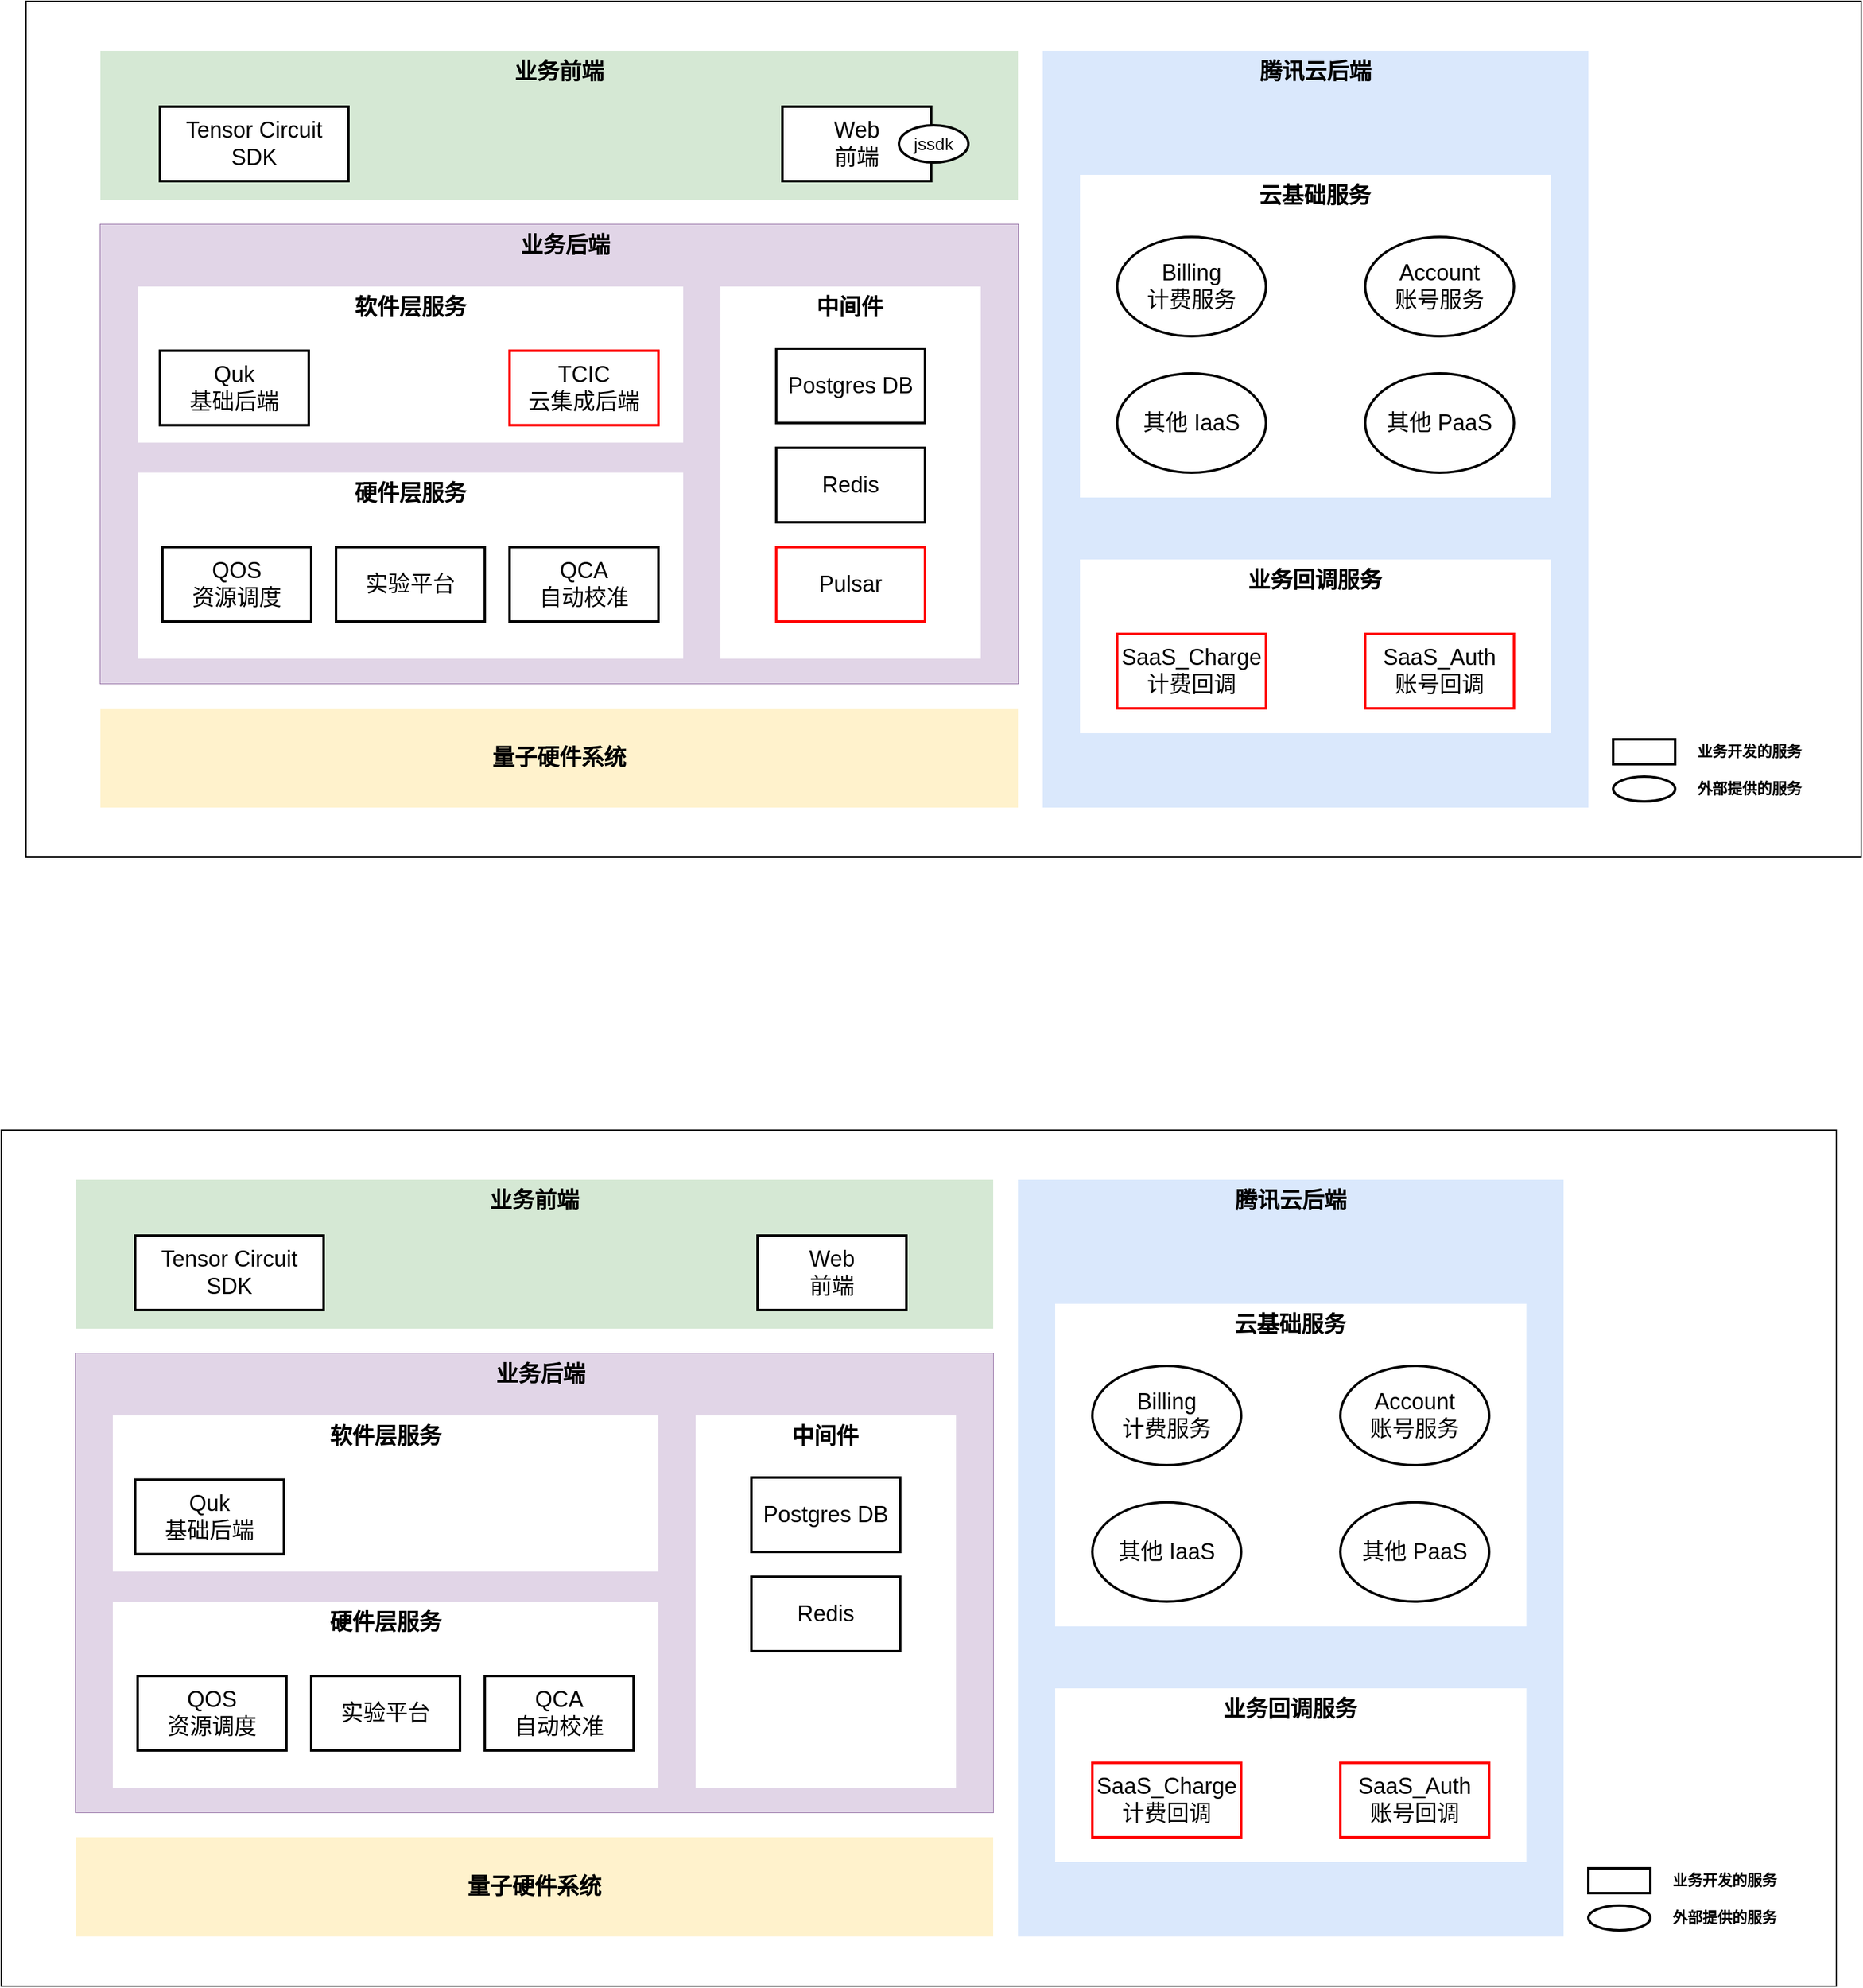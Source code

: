 <mxfile version="22.1.17" type="github" pages="5">
  <diagram name="云平台架构图" id="YTY-VX4pLugXQSJXgl3f">
    <mxGraphModel dx="2229" dy="820" grid="1" gridSize="10" guides="1" tooltips="1" connect="1" arrows="1" fold="1" page="1" pageScale="1" pageWidth="827" pageHeight="1169" math="0" shadow="0">
      <root>
        <mxCell id="0" />
        <mxCell id="1" parent="0" />
        <mxCell id="YibJdjDB2EiXXwj9L9gg-108" value="" style="rounded=0;whiteSpace=wrap;html=1;" vertex="1" parent="1">
          <mxGeometry x="-240" y="120" width="1480" height="690" as="geometry" />
        </mxCell>
        <mxCell id="YibJdjDB2EiXXwj9L9gg-84" value="" style="group" vertex="1" connectable="0" parent="1">
          <mxGeometry x="580" y="160" width="630" height="610" as="geometry" />
        </mxCell>
        <mxCell id="YibJdjDB2EiXXwj9L9gg-23" value="" style="rounded=0;whiteSpace=wrap;html=1;fillColor=#dae8fc;strokeColor=none;" vertex="1" parent="YibJdjDB2EiXXwj9L9gg-84">
          <mxGeometry width="440" height="610" as="geometry" />
        </mxCell>
        <mxCell id="YibJdjDB2EiXXwj9L9gg-33" value="&lt;font style=&quot;font-size: 18px;&quot;&gt;&lt;b&gt;腾讯云后端&lt;/b&gt;&lt;/font&gt;" style="text;html=1;strokeColor=none;fillColor=none;align=center;verticalAlign=top;whiteSpace=wrap;rounded=0;" vertex="1" parent="YibJdjDB2EiXXwj9L9gg-84">
          <mxGeometry x="135" width="170" height="30" as="geometry" />
        </mxCell>
        <mxCell id="YibJdjDB2EiXXwj9L9gg-99" value="" style="group" vertex="1" connectable="0" parent="YibJdjDB2EiXXwj9L9gg-84">
          <mxGeometry x="30" y="120" width="380" height="270" as="geometry" />
        </mxCell>
        <mxCell id="YibJdjDB2EiXXwj9L9gg-100" value="" style="group" vertex="1" connectable="0" parent="YibJdjDB2EiXXwj9L9gg-99">
          <mxGeometry y="-20" width="380" height="290" as="geometry" />
        </mxCell>
        <mxCell id="YibJdjDB2EiXXwj9L9gg-93" value="" style="rounded=0;whiteSpace=wrap;html=1;strokeColor=none;" vertex="1" parent="YibJdjDB2EiXXwj9L9gg-100">
          <mxGeometry width="380" height="260" as="geometry" />
        </mxCell>
        <mxCell id="YibJdjDB2EiXXwj9L9gg-94" value="&lt;span style=&quot;font-size: 18px;&quot;&gt;&lt;b&gt;云基础服务&lt;/b&gt;&lt;/span&gt;" style="text;html=1;strokeColor=none;fillColor=none;align=center;verticalAlign=top;whiteSpace=wrap;rounded=0;horizontal=1;" vertex="1" parent="YibJdjDB2EiXXwj9L9gg-100">
          <mxGeometry x="125.4" width="129.2" height="35" as="geometry" />
        </mxCell>
        <mxCell id="YibJdjDB2EiXXwj9L9gg-25" value="&lt;font style=&quot;font-size: 18px;&quot;&gt;Billing&lt;br&gt;计费服务&lt;/font&gt;" style="ellipse;whiteSpace=wrap;html=1;strokeWidth=2;" vertex="1" parent="YibJdjDB2EiXXwj9L9gg-100">
          <mxGeometry x="30" y="50" width="120" height="80" as="geometry" />
        </mxCell>
        <mxCell id="YibJdjDB2EiXXwj9L9gg-27" value="&lt;font style=&quot;font-size: 18px;&quot;&gt;Account&lt;br&gt;账号服务&lt;/font&gt;" style="ellipse;whiteSpace=wrap;html=1;strokeWidth=2;" vertex="1" parent="YibJdjDB2EiXXwj9L9gg-100">
          <mxGeometry x="230" y="50" width="120" height="80" as="geometry" />
        </mxCell>
        <mxCell id="YibJdjDB2EiXXwj9L9gg-106" value="&lt;span style=&quot;font-size: 18px;&quot;&gt;其他 IaaS&lt;/span&gt;" style="ellipse;whiteSpace=wrap;html=1;strokeWidth=2;" vertex="1" parent="YibJdjDB2EiXXwj9L9gg-100">
          <mxGeometry x="30" y="160" width="120" height="80" as="geometry" />
        </mxCell>
        <mxCell id="YibJdjDB2EiXXwj9L9gg-107" value="&lt;span style=&quot;font-size: 18px;&quot;&gt;其他 PaaS&lt;/span&gt;" style="ellipse;whiteSpace=wrap;html=1;strokeWidth=2;" vertex="1" parent="YibJdjDB2EiXXwj9L9gg-100">
          <mxGeometry x="230" y="160" width="120" height="80" as="geometry" />
        </mxCell>
        <mxCell id="YibJdjDB2EiXXwj9L9gg-101" value="" style="group" vertex="1" connectable="0" parent="YibJdjDB2EiXXwj9L9gg-84">
          <mxGeometry x="30" y="410" width="380" height="140" as="geometry" />
        </mxCell>
        <mxCell id="YibJdjDB2EiXXwj9L9gg-102" value="" style="rounded=0;whiteSpace=wrap;html=1;strokeColor=none;" vertex="1" parent="YibJdjDB2EiXXwj9L9gg-101">
          <mxGeometry width="380" height="140" as="geometry" />
        </mxCell>
        <mxCell id="YibJdjDB2EiXXwj9L9gg-103" value="&lt;span style=&quot;font-size: 18px;&quot;&gt;&lt;b&gt;业务回调服务&lt;/b&gt;&lt;/span&gt;" style="text;html=1;strokeColor=none;fillColor=none;align=center;verticalAlign=top;whiteSpace=wrap;rounded=0;horizontal=1;" vertex="1" parent="YibJdjDB2EiXXwj9L9gg-101">
          <mxGeometry x="125.4" width="129.2" height="35" as="geometry" />
        </mxCell>
        <mxCell id="YibJdjDB2EiXXwj9L9gg-24" value="&lt;span style=&quot;font-size: 18px;&quot;&gt;SaaS_Charge&lt;br&gt;计费回调&lt;br&gt;&lt;/span&gt;" style="rounded=0;whiteSpace=wrap;html=1;strokeColor=#FF0000;strokeWidth=2;" vertex="1" parent="YibJdjDB2EiXXwj9L9gg-101">
          <mxGeometry x="30" y="60" width="120" height="60" as="geometry" />
        </mxCell>
        <mxCell id="YibJdjDB2EiXXwj9L9gg-26" value="&lt;span style=&quot;font-size: 18px;&quot;&gt;SaaS_Auth&lt;br&gt;账号回调&lt;br&gt;&lt;/span&gt;" style="rounded=0;whiteSpace=wrap;html=1;strokeWidth=2;strokeColor=#FF0000;" vertex="1" parent="YibJdjDB2EiXXwj9L9gg-101">
          <mxGeometry x="230" y="60" width="120" height="60" as="geometry" />
        </mxCell>
        <mxCell id="YibJdjDB2EiXXwj9L9gg-32" value="" style="group" vertex="1" connectable="0" parent="YibJdjDB2EiXXwj9L9gg-84">
          <mxGeometry x="460" y="550" width="170" height="60" as="geometry" />
        </mxCell>
        <mxCell id="YibJdjDB2EiXXwj9L9gg-28" value="" style="rounded=0;whiteSpace=wrap;html=1;strokeWidth=2;" vertex="1" parent="YibJdjDB2EiXXwj9L9gg-32">
          <mxGeometry y="5" width="50" height="20" as="geometry" />
        </mxCell>
        <mxCell id="YibJdjDB2EiXXwj9L9gg-29" value="" style="ellipse;whiteSpace=wrap;html=1;strokeWidth=2;" vertex="1" parent="YibJdjDB2EiXXwj9L9gg-32">
          <mxGeometry y="35" width="50" height="20" as="geometry" />
        </mxCell>
        <mxCell id="YibJdjDB2EiXXwj9L9gg-30" value="&lt;b&gt;业务开发的服务&lt;/b&gt;" style="text;html=1;strokeColor=none;fillColor=none;align=center;verticalAlign=middle;whiteSpace=wrap;rounded=0;" vertex="1" parent="YibJdjDB2EiXXwj9L9gg-32">
          <mxGeometry x="50" width="120" height="30" as="geometry" />
        </mxCell>
        <mxCell id="YibJdjDB2EiXXwj9L9gg-31" value="&lt;b&gt;外部提供的服务&lt;/b&gt;" style="text;html=1;strokeColor=none;fillColor=none;align=center;verticalAlign=middle;whiteSpace=wrap;rounded=0;" vertex="1" parent="YibJdjDB2EiXXwj9L9gg-32">
          <mxGeometry x="50" y="30" width="120" height="30" as="geometry" />
        </mxCell>
        <mxCell id="YibJdjDB2EiXXwj9L9gg-83" value="" style="group;fillColor=#d5e8d4;strokeColor=none;gradientDirection=south;gradientColor=none;fillStyle=auto;" vertex="1" connectable="0" parent="1">
          <mxGeometry x="-180" y="160" width="740" height="120" as="geometry" />
        </mxCell>
        <mxCell id="YibJdjDB2EiXXwj9L9gg-5" value="" style="rounded=0;whiteSpace=wrap;html=1;fillColor=#d5e8d4;strokeColor=none;" vertex="1" parent="YibJdjDB2EiXXwj9L9gg-83">
          <mxGeometry width="740" height="120" as="geometry" />
        </mxCell>
        <mxCell id="YibJdjDB2EiXXwj9L9gg-19" value="&lt;font style=&quot;font-size: 18px;&quot;&gt;&lt;b&gt;业务前端&lt;/b&gt;&lt;/font&gt;" style="text;html=1;strokeColor=none;fillColor=none;align=center;verticalAlign=top;whiteSpace=wrap;rounded=0;horizontal=1;" vertex="1" parent="YibJdjDB2EiXXwj9L9gg-83">
          <mxGeometry x="244.2" width="251.6" height="30" as="geometry" />
        </mxCell>
        <mxCell id="YibJdjDB2EiXXwj9L9gg-39" value="" style="group" vertex="1" connectable="0" parent="YibJdjDB2EiXXwj9L9gg-83">
          <mxGeometry x="550" y="45" width="150" height="60" as="geometry" />
        </mxCell>
        <mxCell id="YibJdjDB2EiXXwj9L9gg-3" value="&lt;font style=&quot;font-size: 18px;&quot;&gt;Web&lt;br&gt;前端&lt;br&gt;&lt;/font&gt;" style="rounded=0;whiteSpace=wrap;html=1;strokeWidth=2;" vertex="1" parent="YibJdjDB2EiXXwj9L9gg-39">
          <mxGeometry width="120" height="60" as="geometry" />
        </mxCell>
        <mxCell id="YibJdjDB2EiXXwj9L9gg-12" value="&lt;font style=&quot;font-size: 14px;&quot;&gt;jssdk&lt;/font&gt;" style="ellipse;whiteSpace=wrap;html=1;strokeWidth=2;" vertex="1" parent="YibJdjDB2EiXXwj9L9gg-39">
          <mxGeometry x="94" y="15" width="56" height="30" as="geometry" />
        </mxCell>
        <mxCell id="YibJdjDB2EiXXwj9L9gg-2" value="&lt;font style=&quot;font-size: 18px;&quot;&gt;Tensor Circuit&lt;br&gt;SDK&lt;br&gt;&lt;/font&gt;" style="rounded=0;whiteSpace=wrap;html=1;strokeWidth=2;" vertex="1" parent="YibJdjDB2EiXXwj9L9gg-83">
          <mxGeometry x="48" y="45" width="152" height="60" as="geometry" />
        </mxCell>
        <mxCell id="YibJdjDB2EiXXwj9L9gg-63" value="" style="group;fillColor=#e1d5e7;strokeColor=#9673a6;" vertex="1" connectable="0" parent="1">
          <mxGeometry x="-180" y="300" width="740" height="370" as="geometry" />
        </mxCell>
        <mxCell id="YibJdjDB2EiXXwj9L9gg-16" value="" style="rounded=0;whiteSpace=wrap;html=1;fillColor=#e1d5e7;strokeColor=none;" vertex="1" parent="YibJdjDB2EiXXwj9L9gg-63">
          <mxGeometry width="740" height="370" as="geometry" />
        </mxCell>
        <mxCell id="YibJdjDB2EiXXwj9L9gg-18" value="&lt;font style=&quot;font-size: 18px;&quot;&gt;&lt;b&gt;业务后端&lt;/b&gt;&lt;/font&gt;" style="text;html=1;strokeColor=none;fillColor=none;align=center;verticalAlign=top;whiteSpace=wrap;rounded=0;" vertex="1" parent="YibJdjDB2EiXXwj9L9gg-63">
          <mxGeometry x="248.64" width="251.6" height="27.75" as="geometry" />
        </mxCell>
        <mxCell id="YibJdjDB2EiXXwj9L9gg-70" value="" style="group" vertex="1" connectable="0" parent="YibJdjDB2EiXXwj9L9gg-63">
          <mxGeometry x="500" y="50" width="210" height="300" as="geometry" />
        </mxCell>
        <mxCell id="YibJdjDB2EiXXwj9L9gg-71" value="" style="rounded=0;whiteSpace=wrap;html=1;strokeColor=none;" vertex="1" parent="YibJdjDB2EiXXwj9L9gg-70">
          <mxGeometry width="210" height="300" as="geometry" />
        </mxCell>
        <mxCell id="YibJdjDB2EiXXwj9L9gg-72" value="&lt;font style=&quot;font-size: 18px;&quot;&gt;&lt;b&gt;中间件&lt;/b&gt;&lt;/font&gt;" style="text;html=1;strokeColor=none;fillColor=none;align=center;verticalAlign=top;whiteSpace=wrap;rounded=0;" vertex="1" parent="YibJdjDB2EiXXwj9L9gg-70">
          <mxGeometry x="64.43" width="81.14" height="40" as="geometry" />
        </mxCell>
        <mxCell id="YibJdjDB2EiXXwj9L9gg-73" value="&lt;font style=&quot;font-size: 18px;&quot;&gt;Postgres DB&lt;br&gt;&lt;/font&gt;" style="rounded=0;whiteSpace=wrap;html=1;strokeWidth=2;" vertex="1" parent="YibJdjDB2EiXXwj9L9gg-70">
          <mxGeometry x="45" y="50" width="120" height="60" as="geometry" />
        </mxCell>
        <mxCell id="YibJdjDB2EiXXwj9L9gg-81" value="&lt;font style=&quot;font-size: 18px;&quot;&gt;Pulsar&lt;br&gt;&lt;/font&gt;" style="rounded=0;whiteSpace=wrap;html=1;strokeWidth=2;strokeColor=#FF0000;" vertex="1" parent="YibJdjDB2EiXXwj9L9gg-70">
          <mxGeometry x="45" y="210" width="120" height="60" as="geometry" />
        </mxCell>
        <mxCell id="YibJdjDB2EiXXwj9L9gg-82" value="&lt;font style=&quot;font-size: 18px;&quot;&gt;Redis&lt;br&gt;&lt;/font&gt;" style="rounded=0;whiteSpace=wrap;html=1;strokeWidth=2;" vertex="1" parent="YibJdjDB2EiXXwj9L9gg-70">
          <mxGeometry x="45" y="130" width="120" height="60" as="geometry" />
        </mxCell>
        <mxCell id="YibJdjDB2EiXXwj9L9gg-69" value="" style="group" vertex="1" connectable="0" parent="1">
          <mxGeometry x="-150" y="350" width="440" height="125.75" as="geometry" />
        </mxCell>
        <mxCell id="YibJdjDB2EiXXwj9L9gg-13" value="" style="rounded=0;whiteSpace=wrap;html=1;strokeColor=none;" vertex="1" parent="YibJdjDB2EiXXwj9L9gg-69">
          <mxGeometry width="440" height="125.75" as="geometry" />
        </mxCell>
        <mxCell id="YibJdjDB2EiXXwj9L9gg-20" value="&lt;font style=&quot;font-size: 18px;&quot;&gt;&lt;b&gt;软件层服务&lt;/b&gt;&lt;/font&gt;" style="text;html=1;strokeColor=none;fillColor=none;align=center;verticalAlign=top;whiteSpace=wrap;rounded=0;" vertex="1" parent="YibJdjDB2EiXXwj9L9gg-69">
          <mxGeometry x="135" width="170" height="25.15" as="geometry" />
        </mxCell>
        <mxCell id="YibJdjDB2EiXXwj9L9gg-14" value="&lt;font style=&quot;font-size: 18px;&quot;&gt;&lt;b&gt;量子硬件系统&lt;/b&gt;&lt;/font&gt;" style="rounded=0;whiteSpace=wrap;html=1;fillColor=#fff2cc;strokeColor=none;" vertex="1" parent="1">
          <mxGeometry x="-180" y="690" width="740" height="80" as="geometry" />
        </mxCell>
        <mxCell id="YibJdjDB2EiXXwj9L9gg-62" value="" style="group" vertex="1" connectable="0" parent="1">
          <mxGeometry x="-150" y="500" width="440" height="150" as="geometry" />
        </mxCell>
        <mxCell id="YibJdjDB2EiXXwj9L9gg-15" value="" style="rounded=0;whiteSpace=wrap;html=1;strokeColor=none;" vertex="1" parent="YibJdjDB2EiXXwj9L9gg-62">
          <mxGeometry width="440" height="150" as="geometry" />
        </mxCell>
        <mxCell id="YibJdjDB2EiXXwj9L9gg-21" value="&lt;font style=&quot;font-size: 18px;&quot;&gt;&lt;b&gt;硬件层服务&lt;/b&gt;&lt;/font&gt;" style="text;html=1;strokeColor=none;fillColor=none;align=center;verticalAlign=top;whiteSpace=wrap;rounded=0;" vertex="1" parent="YibJdjDB2EiXXwj9L9gg-62">
          <mxGeometry x="135" width="170" height="32.143" as="geometry" />
        </mxCell>
        <mxCell id="YibJdjDB2EiXXwj9L9gg-8" value="&lt;font style=&quot;font-size: 18px;&quot;&gt;QOS&lt;br&gt;资源调度&lt;br&gt;&lt;/font&gt;" style="rounded=0;whiteSpace=wrap;html=1;strokeWidth=2;" vertex="1" parent="YibJdjDB2EiXXwj9L9gg-62">
          <mxGeometry x="20" y="60" width="120" height="60" as="geometry" />
        </mxCell>
        <mxCell id="YibJdjDB2EiXXwj9L9gg-22" value="&lt;font style=&quot;font-size: 18px;&quot;&gt;实验平台&lt;br&gt;&lt;/font&gt;" style="rounded=0;whiteSpace=wrap;html=1;strokeWidth=2;" vertex="1" parent="YibJdjDB2EiXXwj9L9gg-62">
          <mxGeometry x="160" y="60.003" width="120" height="60" as="geometry" />
        </mxCell>
        <mxCell id="YibJdjDB2EiXXwj9L9gg-11" value="&lt;span style=&quot;font-size: 18px;&quot;&gt;QCA&lt;br&gt;自动校准&lt;/span&gt;" style="rounded=0;whiteSpace=wrap;html=1;strokeWidth=2;" vertex="1" parent="YibJdjDB2EiXXwj9L9gg-62">
          <mxGeometry x="300" y="60" width="120" height="60" as="geometry" />
        </mxCell>
        <mxCell id="YibJdjDB2EiXXwj9L9gg-6" value="&lt;font style=&quot;font-size: 18px;&quot;&gt;Quk&lt;br&gt;基础后端&lt;br&gt;&lt;/font&gt;" style="rounded=0;whiteSpace=wrap;html=1;strokeWidth=2;" vertex="1" parent="1">
          <mxGeometry x="-132" y="401.75" width="120" height="60" as="geometry" />
        </mxCell>
        <mxCell id="YibJdjDB2EiXXwj9L9gg-17" value="&lt;font style=&quot;font-size: 18px;&quot;&gt;TCIC&lt;br&gt;云集成后端&lt;br&gt;&lt;/font&gt;" style="rounded=0;whiteSpace=wrap;html=1;strokeColor=#FF0000;strokeWidth=2;" vertex="1" parent="1">
          <mxGeometry x="150" y="401.75" width="120" height="60" as="geometry" />
        </mxCell>
        <mxCell id="wovk9EaOUlsIW94Au1Ic-51" value="" style="rounded=0;whiteSpace=wrap;html=1;" vertex="1" parent="1">
          <mxGeometry x="-260" y="1030" width="1480" height="690" as="geometry" />
        </mxCell>
        <mxCell id="wovk9EaOUlsIW94Au1Ic-52" value="" style="group" vertex="1" connectable="0" parent="1">
          <mxGeometry x="560" y="1070" width="630" height="610" as="geometry" />
        </mxCell>
        <mxCell id="wovk9EaOUlsIW94Au1Ic-53" value="" style="rounded=0;whiteSpace=wrap;html=1;fillColor=#dae8fc;strokeColor=none;" vertex="1" parent="wovk9EaOUlsIW94Au1Ic-52">
          <mxGeometry width="440" height="610" as="geometry" />
        </mxCell>
        <mxCell id="wovk9EaOUlsIW94Au1Ic-54" value="&lt;font style=&quot;font-size: 18px;&quot;&gt;&lt;b&gt;腾讯云后端&lt;/b&gt;&lt;/font&gt;" style="text;html=1;strokeColor=none;fillColor=none;align=center;verticalAlign=top;whiteSpace=wrap;rounded=0;" vertex="1" parent="wovk9EaOUlsIW94Au1Ic-52">
          <mxGeometry x="135" width="170" height="30" as="geometry" />
        </mxCell>
        <mxCell id="wovk9EaOUlsIW94Au1Ic-55" value="" style="group" vertex="1" connectable="0" parent="wovk9EaOUlsIW94Au1Ic-52">
          <mxGeometry x="30" y="120" width="380" height="270" as="geometry" />
        </mxCell>
        <mxCell id="wovk9EaOUlsIW94Au1Ic-56" value="" style="group" vertex="1" connectable="0" parent="wovk9EaOUlsIW94Au1Ic-55">
          <mxGeometry y="-20" width="380" height="290" as="geometry" />
        </mxCell>
        <mxCell id="wovk9EaOUlsIW94Au1Ic-57" value="" style="rounded=0;whiteSpace=wrap;html=1;strokeColor=none;" vertex="1" parent="wovk9EaOUlsIW94Au1Ic-56">
          <mxGeometry width="380" height="260" as="geometry" />
        </mxCell>
        <mxCell id="wovk9EaOUlsIW94Au1Ic-58" value="&lt;span style=&quot;font-size: 18px;&quot;&gt;&lt;b&gt;云基础服务&lt;/b&gt;&lt;/span&gt;" style="text;html=1;strokeColor=none;fillColor=none;align=center;verticalAlign=top;whiteSpace=wrap;rounded=0;horizontal=1;" vertex="1" parent="wovk9EaOUlsIW94Au1Ic-56">
          <mxGeometry x="125.4" width="129.2" height="35" as="geometry" />
        </mxCell>
        <mxCell id="wovk9EaOUlsIW94Au1Ic-59" value="&lt;font style=&quot;font-size: 18px;&quot;&gt;Billing&lt;br&gt;计费服务&lt;/font&gt;" style="ellipse;whiteSpace=wrap;html=1;strokeWidth=2;" vertex="1" parent="wovk9EaOUlsIW94Au1Ic-56">
          <mxGeometry x="30" y="50" width="120" height="80" as="geometry" />
        </mxCell>
        <mxCell id="wovk9EaOUlsIW94Au1Ic-60" value="&lt;font style=&quot;font-size: 18px;&quot;&gt;Account&lt;br&gt;账号服务&lt;/font&gt;" style="ellipse;whiteSpace=wrap;html=1;strokeWidth=2;" vertex="1" parent="wovk9EaOUlsIW94Au1Ic-56">
          <mxGeometry x="230" y="50" width="120" height="80" as="geometry" />
        </mxCell>
        <mxCell id="wovk9EaOUlsIW94Au1Ic-61" value="&lt;span style=&quot;font-size: 18px;&quot;&gt;其他 IaaS&lt;/span&gt;" style="ellipse;whiteSpace=wrap;html=1;strokeWidth=2;" vertex="1" parent="wovk9EaOUlsIW94Au1Ic-56">
          <mxGeometry x="30" y="160" width="120" height="80" as="geometry" />
        </mxCell>
        <mxCell id="wovk9EaOUlsIW94Au1Ic-62" value="&lt;span style=&quot;font-size: 18px;&quot;&gt;其他 PaaS&lt;/span&gt;" style="ellipse;whiteSpace=wrap;html=1;strokeWidth=2;" vertex="1" parent="wovk9EaOUlsIW94Au1Ic-56">
          <mxGeometry x="230" y="160" width="120" height="80" as="geometry" />
        </mxCell>
        <mxCell id="wovk9EaOUlsIW94Au1Ic-63" value="" style="group" vertex="1" connectable="0" parent="wovk9EaOUlsIW94Au1Ic-52">
          <mxGeometry x="30" y="410" width="380" height="140" as="geometry" />
        </mxCell>
        <mxCell id="wovk9EaOUlsIW94Au1Ic-64" value="" style="rounded=0;whiteSpace=wrap;html=1;strokeColor=none;" vertex="1" parent="wovk9EaOUlsIW94Au1Ic-63">
          <mxGeometry width="380" height="140" as="geometry" />
        </mxCell>
        <mxCell id="wovk9EaOUlsIW94Au1Ic-65" value="&lt;span style=&quot;font-size: 18px;&quot;&gt;&lt;b&gt;业务回调服务&lt;/b&gt;&lt;/span&gt;" style="text;html=1;strokeColor=none;fillColor=none;align=center;verticalAlign=top;whiteSpace=wrap;rounded=0;horizontal=1;" vertex="1" parent="wovk9EaOUlsIW94Au1Ic-63">
          <mxGeometry x="125.4" width="129.2" height="35" as="geometry" />
        </mxCell>
        <mxCell id="wovk9EaOUlsIW94Au1Ic-66" value="&lt;span style=&quot;font-size: 18px;&quot;&gt;SaaS_Charge&lt;br&gt;计费回调&lt;br&gt;&lt;/span&gt;" style="rounded=0;whiteSpace=wrap;html=1;strokeColor=#FF0000;strokeWidth=2;" vertex="1" parent="wovk9EaOUlsIW94Au1Ic-63">
          <mxGeometry x="30" y="60" width="120" height="60" as="geometry" />
        </mxCell>
        <mxCell id="wovk9EaOUlsIW94Au1Ic-67" value="&lt;span style=&quot;font-size: 18px;&quot;&gt;SaaS_Auth&lt;br&gt;账号回调&lt;br&gt;&lt;/span&gt;" style="rounded=0;whiteSpace=wrap;html=1;strokeWidth=2;strokeColor=#FF0000;" vertex="1" parent="wovk9EaOUlsIW94Au1Ic-63">
          <mxGeometry x="230" y="60" width="120" height="60" as="geometry" />
        </mxCell>
        <mxCell id="wovk9EaOUlsIW94Au1Ic-68" value="" style="group" vertex="1" connectable="0" parent="wovk9EaOUlsIW94Au1Ic-52">
          <mxGeometry x="460" y="550" width="170" height="60" as="geometry" />
        </mxCell>
        <mxCell id="wovk9EaOUlsIW94Au1Ic-69" value="" style="rounded=0;whiteSpace=wrap;html=1;strokeWidth=2;" vertex="1" parent="wovk9EaOUlsIW94Au1Ic-68">
          <mxGeometry y="5" width="50" height="20" as="geometry" />
        </mxCell>
        <mxCell id="wovk9EaOUlsIW94Au1Ic-70" value="" style="ellipse;whiteSpace=wrap;html=1;strokeWidth=2;" vertex="1" parent="wovk9EaOUlsIW94Au1Ic-68">
          <mxGeometry y="35" width="50" height="20" as="geometry" />
        </mxCell>
        <mxCell id="wovk9EaOUlsIW94Au1Ic-71" value="&lt;b&gt;业务开发的服务&lt;/b&gt;" style="text;html=1;strokeColor=none;fillColor=none;align=center;verticalAlign=middle;whiteSpace=wrap;rounded=0;" vertex="1" parent="wovk9EaOUlsIW94Au1Ic-68">
          <mxGeometry x="50" width="120" height="30" as="geometry" />
        </mxCell>
        <mxCell id="wovk9EaOUlsIW94Au1Ic-72" value="&lt;b&gt;外部提供的服务&lt;/b&gt;" style="text;html=1;strokeColor=none;fillColor=none;align=center;verticalAlign=middle;whiteSpace=wrap;rounded=0;" vertex="1" parent="wovk9EaOUlsIW94Au1Ic-68">
          <mxGeometry x="50" y="30" width="120" height="30" as="geometry" />
        </mxCell>
        <mxCell id="wovk9EaOUlsIW94Au1Ic-73" value="" style="group;fillColor=#d5e8d4;strokeColor=none;gradientDirection=south;gradientColor=none;fillStyle=auto;" vertex="1" connectable="0" parent="1">
          <mxGeometry x="-200" y="1070" width="740" height="120" as="geometry" />
        </mxCell>
        <mxCell id="wovk9EaOUlsIW94Au1Ic-74" value="" style="rounded=0;whiteSpace=wrap;html=1;fillColor=#d5e8d4;strokeColor=none;" vertex="1" parent="wovk9EaOUlsIW94Au1Ic-73">
          <mxGeometry width="740" height="120" as="geometry" />
        </mxCell>
        <mxCell id="wovk9EaOUlsIW94Au1Ic-75" value="&lt;font style=&quot;font-size: 18px;&quot;&gt;&lt;b&gt;业务前端&lt;/b&gt;&lt;/font&gt;" style="text;html=1;strokeColor=none;fillColor=none;align=center;verticalAlign=top;whiteSpace=wrap;rounded=0;horizontal=1;" vertex="1" parent="wovk9EaOUlsIW94Au1Ic-73">
          <mxGeometry x="244.2" width="251.6" height="30" as="geometry" />
        </mxCell>
        <mxCell id="wovk9EaOUlsIW94Au1Ic-76" value="" style="group" vertex="1" connectable="0" parent="wovk9EaOUlsIW94Au1Ic-73">
          <mxGeometry x="550" y="45" width="150" height="60" as="geometry" />
        </mxCell>
        <mxCell id="wovk9EaOUlsIW94Au1Ic-77" value="&lt;font style=&quot;font-size: 18px;&quot;&gt;Web&lt;br&gt;前端&lt;br&gt;&lt;/font&gt;" style="rounded=0;whiteSpace=wrap;html=1;strokeWidth=2;" vertex="1" parent="wovk9EaOUlsIW94Au1Ic-76">
          <mxGeometry width="120" height="60" as="geometry" />
        </mxCell>
        <mxCell id="wovk9EaOUlsIW94Au1Ic-79" value="&lt;font style=&quot;font-size: 18px;&quot;&gt;Tensor Circuit&lt;br&gt;SDK&lt;br&gt;&lt;/font&gt;" style="rounded=0;whiteSpace=wrap;html=1;strokeWidth=2;" vertex="1" parent="wovk9EaOUlsIW94Au1Ic-73">
          <mxGeometry x="48" y="45" width="152" height="60" as="geometry" />
        </mxCell>
        <mxCell id="wovk9EaOUlsIW94Au1Ic-80" value="" style="group;fillColor=#e1d5e7;strokeColor=#9673a6;" vertex="1" connectable="0" parent="1">
          <mxGeometry x="-200" y="1210" width="740" height="370" as="geometry" />
        </mxCell>
        <mxCell id="wovk9EaOUlsIW94Au1Ic-81" value="" style="rounded=0;whiteSpace=wrap;html=1;fillColor=#e1d5e7;strokeColor=none;" vertex="1" parent="wovk9EaOUlsIW94Au1Ic-80">
          <mxGeometry width="740" height="370" as="geometry" />
        </mxCell>
        <mxCell id="wovk9EaOUlsIW94Au1Ic-82" value="&lt;font style=&quot;font-size: 18px;&quot;&gt;&lt;b&gt;业务后端&lt;/b&gt;&lt;/font&gt;" style="text;html=1;strokeColor=none;fillColor=none;align=center;verticalAlign=top;whiteSpace=wrap;rounded=0;" vertex="1" parent="wovk9EaOUlsIW94Au1Ic-80">
          <mxGeometry x="248.64" width="251.6" height="27.75" as="geometry" />
        </mxCell>
        <mxCell id="wovk9EaOUlsIW94Au1Ic-83" value="" style="group" vertex="1" connectable="0" parent="wovk9EaOUlsIW94Au1Ic-80">
          <mxGeometry x="500" y="50" width="210" height="300" as="geometry" />
        </mxCell>
        <mxCell id="wovk9EaOUlsIW94Au1Ic-84" value="" style="rounded=0;whiteSpace=wrap;html=1;strokeColor=none;" vertex="1" parent="wovk9EaOUlsIW94Au1Ic-83">
          <mxGeometry width="210" height="300" as="geometry" />
        </mxCell>
        <mxCell id="wovk9EaOUlsIW94Au1Ic-85" value="&lt;font style=&quot;font-size: 18px;&quot;&gt;&lt;b&gt;中间件&lt;/b&gt;&lt;/font&gt;" style="text;html=1;strokeColor=none;fillColor=none;align=center;verticalAlign=top;whiteSpace=wrap;rounded=0;" vertex="1" parent="wovk9EaOUlsIW94Au1Ic-83">
          <mxGeometry x="64.43" width="81.14" height="40" as="geometry" />
        </mxCell>
        <mxCell id="wovk9EaOUlsIW94Au1Ic-86" value="&lt;font style=&quot;font-size: 18px;&quot;&gt;Postgres DB&lt;br&gt;&lt;/font&gt;" style="rounded=0;whiteSpace=wrap;html=1;strokeWidth=2;" vertex="1" parent="wovk9EaOUlsIW94Au1Ic-83">
          <mxGeometry x="45" y="50" width="120" height="60" as="geometry" />
        </mxCell>
        <mxCell id="wovk9EaOUlsIW94Au1Ic-88" value="&lt;font style=&quot;font-size: 18px;&quot;&gt;Redis&lt;br&gt;&lt;/font&gt;" style="rounded=0;whiteSpace=wrap;html=1;strokeWidth=2;" vertex="1" parent="wovk9EaOUlsIW94Au1Ic-83">
          <mxGeometry x="45" y="130" width="120" height="60" as="geometry" />
        </mxCell>
        <mxCell id="wovk9EaOUlsIW94Au1Ic-89" value="" style="group" vertex="1" connectable="0" parent="1">
          <mxGeometry x="-170" y="1260" width="440" height="125.75" as="geometry" />
        </mxCell>
        <mxCell id="wovk9EaOUlsIW94Au1Ic-90" value="" style="rounded=0;whiteSpace=wrap;html=1;strokeColor=none;" vertex="1" parent="wovk9EaOUlsIW94Au1Ic-89">
          <mxGeometry width="440" height="125.75" as="geometry" />
        </mxCell>
        <mxCell id="wovk9EaOUlsIW94Au1Ic-91" value="&lt;font style=&quot;font-size: 18px;&quot;&gt;&lt;b&gt;软件层服务&lt;/b&gt;&lt;/font&gt;" style="text;html=1;strokeColor=none;fillColor=none;align=center;verticalAlign=top;whiteSpace=wrap;rounded=0;" vertex="1" parent="wovk9EaOUlsIW94Au1Ic-89">
          <mxGeometry x="135" width="170" height="25.15" as="geometry" />
        </mxCell>
        <mxCell id="wovk9EaOUlsIW94Au1Ic-92" value="&lt;font style=&quot;font-size: 18px;&quot;&gt;&lt;b&gt;量子硬件系统&lt;/b&gt;&lt;/font&gt;" style="rounded=0;whiteSpace=wrap;html=1;fillColor=#fff2cc;strokeColor=none;" vertex="1" parent="1">
          <mxGeometry x="-200" y="1600" width="740" height="80" as="geometry" />
        </mxCell>
        <mxCell id="wovk9EaOUlsIW94Au1Ic-93" value="" style="group" vertex="1" connectable="0" parent="1">
          <mxGeometry x="-170" y="1410" width="440" height="150" as="geometry" />
        </mxCell>
        <mxCell id="wovk9EaOUlsIW94Au1Ic-94" value="" style="rounded=0;whiteSpace=wrap;html=1;strokeColor=none;" vertex="1" parent="wovk9EaOUlsIW94Au1Ic-93">
          <mxGeometry width="440" height="150" as="geometry" />
        </mxCell>
        <mxCell id="wovk9EaOUlsIW94Au1Ic-95" value="&lt;font style=&quot;font-size: 18px;&quot;&gt;&lt;b&gt;硬件层服务&lt;/b&gt;&lt;/font&gt;" style="text;html=1;strokeColor=none;fillColor=none;align=center;verticalAlign=top;whiteSpace=wrap;rounded=0;" vertex="1" parent="wovk9EaOUlsIW94Au1Ic-93">
          <mxGeometry x="135" width="170" height="32.143" as="geometry" />
        </mxCell>
        <mxCell id="wovk9EaOUlsIW94Au1Ic-96" value="&lt;font style=&quot;font-size: 18px;&quot;&gt;QOS&lt;br&gt;资源调度&lt;br&gt;&lt;/font&gt;" style="rounded=0;whiteSpace=wrap;html=1;strokeWidth=2;" vertex="1" parent="wovk9EaOUlsIW94Au1Ic-93">
          <mxGeometry x="20" y="60" width="120" height="60" as="geometry" />
        </mxCell>
        <mxCell id="wovk9EaOUlsIW94Au1Ic-97" value="&lt;font style=&quot;font-size: 18px;&quot;&gt;实验平台&lt;br&gt;&lt;/font&gt;" style="rounded=0;whiteSpace=wrap;html=1;strokeWidth=2;" vertex="1" parent="wovk9EaOUlsIW94Au1Ic-93">
          <mxGeometry x="160" y="60.003" width="120" height="60" as="geometry" />
        </mxCell>
        <mxCell id="wovk9EaOUlsIW94Au1Ic-98" value="&lt;span style=&quot;font-size: 18px;&quot;&gt;QCA&lt;br&gt;自动校准&lt;/span&gt;" style="rounded=0;whiteSpace=wrap;html=1;strokeWidth=2;" vertex="1" parent="wovk9EaOUlsIW94Au1Ic-93">
          <mxGeometry x="300" y="60" width="120" height="60" as="geometry" />
        </mxCell>
        <mxCell id="wovk9EaOUlsIW94Au1Ic-99" value="&lt;font style=&quot;font-size: 18px;&quot;&gt;Quk&lt;br&gt;基础后端&lt;br&gt;&lt;/font&gt;" style="rounded=0;whiteSpace=wrap;html=1;strokeWidth=2;" vertex="1" parent="1">
          <mxGeometry x="-152" y="1311.75" width="120" height="60" as="geometry" />
        </mxCell>
      </root>
    </mxGraphModel>
  </diagram>
  <diagram id="DxOJxj0onI7O1priqu0j" name="账号ER图和流程图">
    <mxGraphModel dx="3407" dy="2194" grid="1" gridSize="10" guides="1" tooltips="1" connect="1" arrows="1" fold="1" page="1" pageScale="1" pageWidth="827" pageHeight="1169" math="0" shadow="0">
      <root>
        <mxCell id="0" />
        <mxCell id="1" parent="0" />
        <mxCell id="Gb8q6hnCWIcRd1VJTF_D-81" value="" style="rounded=0;whiteSpace=wrap;html=1;" vertex="1" parent="1">
          <mxGeometry x="-1540" y="-1010" width="2360" height="1980" as="geometry" />
        </mxCell>
        <mxCell id="Gb8q6hnCWIcRd1VJTF_D-3" style="rounded=0;orthogonalLoop=1;jettySize=auto;html=1;entryX=0.5;entryY=1;entryDx=0;entryDy=0;endArrow=none;endFill=0;exitX=0.5;exitY=0;exitDx=0;exitDy=0;fontStyle=1" edge="1" parent="1" source="Gb8q6hnCWIcRd1VJTF_D-18" target="Gb8q6hnCWIcRd1VJTF_D-2">
          <mxGeometry relative="1" as="geometry">
            <mxPoint x="-300" y="-500" as="sourcePoint" />
          </mxGeometry>
        </mxCell>
        <mxCell id="Gb8q6hnCWIcRd1VJTF_D-28" style="rounded=0;orthogonalLoop=1;jettySize=auto;html=1;entryX=0;entryY=0.5;entryDx=0;entryDy=0;endArrow=none;endFill=0;fontStyle=1" edge="1" parent="1" source="Gb8q6hnCWIcRd1VJTF_D-2" target="Gb8q6hnCWIcRd1VJTF_D-27">
          <mxGeometry relative="1" as="geometry" />
        </mxCell>
        <mxCell id="Gb8q6hnCWIcRd1VJTF_D-30" value="&lt;font style=&quot;font-size: 16px;&quot;&gt;1&lt;/font&gt;" style="edgeLabel;html=1;align=center;verticalAlign=middle;resizable=0;points=[];fontStyle=1" vertex="1" connectable="0" parent="Gb8q6hnCWIcRd1VJTF_D-28">
          <mxGeometry x="-0.139" y="1" relative="1" as="geometry">
            <mxPoint as="offset" />
          </mxGeometry>
        </mxCell>
        <mxCell id="Gb8q6hnCWIcRd1VJTF_D-2" value="&lt;font style=&quot;font-size: 16px;&quot;&gt;用户表&lt;/font&gt;" style="rounded=0;whiteSpace=wrap;html=1;fontStyle=1" vertex="1" parent="1">
          <mxGeometry x="-360" y="-630" width="120" height="60" as="geometry" />
        </mxCell>
        <mxCell id="Gb8q6hnCWIcRd1VJTF_D-5" style="rounded=0;orthogonalLoop=1;jettySize=auto;html=1;entryX=0.25;entryY=1;entryDx=0;entryDy=0;endArrow=none;endFill=0;exitX=0.5;exitY=0;exitDx=0;exitDy=0;fontStyle=1" edge="1" parent="1" source="Gb8q6hnCWIcRd1VJTF_D-17" target="Gb8q6hnCWIcRd1VJTF_D-2">
          <mxGeometry relative="1" as="geometry">
            <mxPoint x="-422.868" y="-491.42" as="sourcePoint" />
          </mxGeometry>
        </mxCell>
        <mxCell id="Gb8q6hnCWIcRd1VJTF_D-7" style="rounded=0;orthogonalLoop=1;jettySize=auto;html=1;entryX=0.75;entryY=1;entryDx=0;entryDy=0;endArrow=none;endFill=0;exitX=0.5;exitY=0;exitDx=0;exitDy=0;fontStyle=1" edge="1" parent="1" source="Gb8q6hnCWIcRd1VJTF_D-19" target="Gb8q6hnCWIcRd1VJTF_D-2">
          <mxGeometry relative="1" as="geometry">
            <mxPoint x="-168.819" y="-490.5" as="sourcePoint" />
          </mxGeometry>
        </mxCell>
        <mxCell id="Gb8q6hnCWIcRd1VJTF_D-17" value="&lt;font style=&quot;font-size: 16px;&quot;&gt;唯一标识&lt;br style=&quot;border-color: var(--border-color);&quot;&gt;uuid&lt;/font&gt;" style="rounded=1;whiteSpace=wrap;html=1;fontStyle=1;fontColor=#FF0000;" vertex="1" parent="1">
          <mxGeometry x="-490" y="-490" width="120" height="60" as="geometry" />
        </mxCell>
        <mxCell id="Gb8q6hnCWIcRd1VJTF_D-18" value="&lt;font style=&quot;font-size: 16px;&quot;&gt;手机号&lt;/font&gt;" style="rounded=1;whiteSpace=wrap;html=1;fontStyle=1" vertex="1" parent="1">
          <mxGeometry x="-360" y="-490" width="120" height="60" as="geometry" />
        </mxCell>
        <mxCell id="Gb8q6hnCWIcRd1VJTF_D-19" value="&lt;font style=&quot;font-size: 16px;&quot;&gt;登录方式&lt;/font&gt;" style="rounded=1;whiteSpace=wrap;html=1;fontStyle=1" vertex="1" parent="1">
          <mxGeometry x="-230" y="-490" width="120" height="60" as="geometry" />
        </mxCell>
        <mxCell id="Gb8q6hnCWIcRd1VJTF_D-20" style="rounded=0;orthogonalLoop=1;jettySize=auto;html=1;entryX=0.5;entryY=1;entryDx=0;entryDy=0;endArrow=none;endFill=0;exitX=0.5;exitY=0;exitDx=0;exitDy=0;fontStyle=1;strokeColor=#007FFF;" edge="1" parent="1" source="Gb8q6hnCWIcRd1VJTF_D-25" target="Gb8q6hnCWIcRd1VJTF_D-21">
          <mxGeometry relative="1" as="geometry">
            <mxPoint x="160" y="-500" as="sourcePoint" />
          </mxGeometry>
        </mxCell>
        <mxCell id="Gb8q6hnCWIcRd1VJTF_D-43" value="&lt;font style=&quot;font-size: 16px;&quot;&gt;1&lt;/font&gt;" style="rounded=0;orthogonalLoop=1;jettySize=auto;html=1;entryX=0.5;entryY=1;entryDx=0;entryDy=0;endArrow=none;endFill=0;fontStyle=1;strokeColor=#007FFF;" edge="1" parent="1" source="Gb8q6hnCWIcRd1VJTF_D-21" target="Gb8q6hnCWIcRd1VJTF_D-42">
          <mxGeometry relative="1" as="geometry" />
        </mxCell>
        <mxCell id="Gb8q6hnCWIcRd1VJTF_D-90" style="rounded=0;orthogonalLoop=1;jettySize=auto;html=1;entryX=0;entryY=0.5;entryDx=0;entryDy=0;endArrow=none;endFill=0;" edge="1" parent="1" source="Gb8q6hnCWIcRd1VJTF_D-21" target="Gb8q6hnCWIcRd1VJTF_D-89">
          <mxGeometry relative="1" as="geometry" />
        </mxCell>
        <mxCell id="Gb8q6hnCWIcRd1VJTF_D-92" value="&lt;font style=&quot;font-size: 16px;&quot;&gt;&lt;b&gt;1&lt;/b&gt;&lt;/font&gt;" style="edgeLabel;html=1;align=center;verticalAlign=middle;resizable=0;points=[];" vertex="1" connectable="0" parent="Gb8q6hnCWIcRd1VJTF_D-90">
          <mxGeometry x="0.057" y="-2" relative="1" as="geometry">
            <mxPoint y="-5" as="offset" />
          </mxGeometry>
        </mxCell>
        <mxCell id="Gb8q6hnCWIcRd1VJTF_D-21" value="&lt;font style=&quot;font-size: 16px;&quot;&gt;云账号表&lt;/font&gt;" style="rounded=0;whiteSpace=wrap;html=1;fontStyle=1;strokeColor=#007FFF;" vertex="1" parent="1">
          <mxGeometry x="101.5" y="-630" width="120" height="60" as="geometry" />
        </mxCell>
        <mxCell id="Gb8q6hnCWIcRd1VJTF_D-22" style="rounded=0;orthogonalLoop=1;jettySize=auto;html=1;entryX=0.25;entryY=1;entryDx=0;entryDy=0;endArrow=none;endFill=0;exitX=0.5;exitY=0;exitDx=0;exitDy=0;fontStyle=1;strokeColor=#007FFF;" edge="1" parent="1" source="Gb8q6hnCWIcRd1VJTF_D-24" target="Gb8q6hnCWIcRd1VJTF_D-21">
          <mxGeometry relative="1" as="geometry">
            <mxPoint x="37.132" y="-491.42" as="sourcePoint" />
          </mxGeometry>
        </mxCell>
        <mxCell id="Gb8q6hnCWIcRd1VJTF_D-23" style="rounded=0;orthogonalLoop=1;jettySize=auto;html=1;entryX=0.75;entryY=1;entryDx=0;entryDy=0;endArrow=none;endFill=0;exitX=0.5;exitY=0;exitDx=0;exitDy=0;fontStyle=1;strokeColor=#007FFF;" edge="1" parent="1" source="Gb8q6hnCWIcRd1VJTF_D-26" target="Gb8q6hnCWIcRd1VJTF_D-21">
          <mxGeometry relative="1" as="geometry">
            <mxPoint x="291.181" y="-490.5" as="sourcePoint" />
          </mxGeometry>
        </mxCell>
        <mxCell id="Gb8q6hnCWIcRd1VJTF_D-24" value="&lt;font style=&quot;font-size: 16px;&quot;&gt;唯一标识&lt;br style=&quot;border-color: var(--border-color);&quot;&gt;uuid&lt;/font&gt;" style="rounded=1;whiteSpace=wrap;html=1;fontStyle=1;strokeColor=#007FFF;fontColor=#FF0000;" vertex="1" parent="1">
          <mxGeometry x="-28.5" y="-490" width="120" height="60" as="geometry" />
        </mxCell>
        <mxCell id="Gb8q6hnCWIcRd1VJTF_D-25" value="&lt;font style=&quot;font-size: 16px;&quot;&gt;云账号信息&lt;br&gt;app_id&lt;br&gt;&lt;/font&gt;" style="rounded=1;whiteSpace=wrap;html=1;fontStyle=1;strokeColor=#007FFF;fontColor=#00CC66;" vertex="1" parent="1">
          <mxGeometry x="101.5" y="-490" width="120" height="60" as="geometry" />
        </mxCell>
        <mxCell id="Gb8q6hnCWIcRd1VJTF_D-26" value="&lt;font style=&quot;font-size: 16px;&quot;&gt;基础资源信息&lt;/font&gt;" style="rounded=1;whiteSpace=wrap;html=1;fontStyle=1;strokeColor=#007FFF;" vertex="1" parent="1">
          <mxGeometry x="231.5" y="-490" width="120" height="60" as="geometry" />
        </mxCell>
        <mxCell id="Gb8q6hnCWIcRd1VJTF_D-29" style="rounded=0;orthogonalLoop=1;jettySize=auto;html=1;entryX=0;entryY=0.5;entryDx=0;entryDy=0;endArrow=none;endFill=0;fontStyle=1;strokeColor=#007FFF;" edge="1" parent="1" source="Gb8q6hnCWIcRd1VJTF_D-27" target="Gb8q6hnCWIcRd1VJTF_D-21">
          <mxGeometry relative="1" as="geometry" />
        </mxCell>
        <mxCell id="Gb8q6hnCWIcRd1VJTF_D-31" value="&lt;font style=&quot;font-size: 16px;&quot;&gt;1&lt;/font&gt;" style="edgeLabel;html=1;align=center;verticalAlign=middle;resizable=0;points=[];fontStyle=1" vertex="1" connectable="0" parent="Gb8q6hnCWIcRd1VJTF_D-29">
          <mxGeometry x="-0.19" y="2" relative="1" as="geometry">
            <mxPoint as="offset" />
          </mxGeometry>
        </mxCell>
        <mxCell id="Gb8q6hnCWIcRd1VJTF_D-27" value="&lt;font style=&quot;font-size: 16px;&quot;&gt;注册&lt;/font&gt;" style="rhombus;whiteSpace=wrap;html=1;fontStyle=1;strokeColor=#007FFF;" vertex="1" parent="1">
          <mxGeometry x="-110" y="-640" width="80" height="80" as="geometry" />
        </mxCell>
        <mxCell id="Gb8q6hnCWIcRd1VJTF_D-32" style="rounded=0;orthogonalLoop=1;jettySize=auto;html=1;entryX=0.5;entryY=1;entryDx=0;entryDy=0;endArrow=none;endFill=0;exitX=0.5;exitY=0;exitDx=0;exitDy=0;fontStyle=1;strokeColor=#007FFF;" edge="1" parent="1" source="Gb8q6hnCWIcRd1VJTF_D-37" target="Gb8q6hnCWIcRd1VJTF_D-33">
          <mxGeometry relative="1" as="geometry">
            <mxPoint x="158.5" y="-730" as="sourcePoint" />
          </mxGeometry>
        </mxCell>
        <mxCell id="Gb8q6hnCWIcRd1VJTF_D-55" style="rounded=0;orthogonalLoop=1;jettySize=auto;html=1;entryX=0;entryY=0.5;entryDx=0;entryDy=0;endArrow=none;endFill=0;fontStyle=1;strokeColor=#007FFF;" edge="1" parent="1" source="Gb8q6hnCWIcRd1VJTF_D-33" target="Gb8q6hnCWIcRd1VJTF_D-54">
          <mxGeometry relative="1" as="geometry" />
        </mxCell>
        <mxCell id="Gb8q6hnCWIcRd1VJTF_D-33" value="&lt;font style=&quot;font-size: 16px;&quot;&gt;资源包表&lt;/font&gt;" style="rounded=0;whiteSpace=wrap;html=1;fontStyle=1;strokeColor=#007FFF;" vertex="1" parent="1">
          <mxGeometry x="101.5" y="-860" width="120" height="60" as="geometry" />
        </mxCell>
        <mxCell id="Gb8q6hnCWIcRd1VJTF_D-41" style="rounded=0;orthogonalLoop=1;jettySize=auto;html=1;entryX=0.25;entryY=0;entryDx=0;entryDy=0;endArrow=none;endFill=0;fontStyle=1;strokeColor=#007FFF;" edge="1" parent="1" source="Gb8q6hnCWIcRd1VJTF_D-36" target="Gb8q6hnCWIcRd1VJTF_D-33">
          <mxGeometry relative="1" as="geometry" />
        </mxCell>
        <mxCell id="Gb8q6hnCWIcRd1VJTF_D-36" value="&lt;font style=&quot;font-size: 16px;&quot;&gt;云账号信息&lt;br style=&quot;border-color: var(--border-color);&quot;&gt;app_id&lt;/font&gt;" style="rounded=1;whiteSpace=wrap;html=1;fontStyle=1;strokeColor=#007FFF;fontColor=#00CC66;" vertex="1" parent="1">
          <mxGeometry x="-90" y="-990" width="120" height="60" as="geometry" />
        </mxCell>
        <mxCell id="Gb8q6hnCWIcRd1VJTF_D-37" value="&lt;span style=&quot;font-size: 16px;&quot;&gt;订单信息&lt;/span&gt;" style="rounded=1;whiteSpace=wrap;html=1;fontStyle=1;strokeColor=#007FFF;" vertex="1" parent="1">
          <mxGeometry x="101.5" y="-990" width="120" height="60" as="geometry" />
        </mxCell>
        <mxCell id="Gb8q6hnCWIcRd1VJTF_D-40" style="rounded=0;orthogonalLoop=1;jettySize=auto;html=1;entryX=0.75;entryY=0;entryDx=0;entryDy=0;endArrow=none;endFill=0;fontStyle=1;strokeColor=#007FFF;" edge="1" parent="1" source="Gb8q6hnCWIcRd1VJTF_D-38" target="Gb8q6hnCWIcRd1VJTF_D-33">
          <mxGeometry relative="1" as="geometry" />
        </mxCell>
        <mxCell id="Gb8q6hnCWIcRd1VJTF_D-38" value="&lt;span style=&quot;font-size: 16px;&quot;&gt;使用量&lt;/span&gt;" style="rounded=1;whiteSpace=wrap;html=1;fontStyle=1;strokeColor=#007FFF;" vertex="1" parent="1">
          <mxGeometry x="290" y="-990" width="120" height="60" as="geometry" />
        </mxCell>
        <mxCell id="Gb8q6hnCWIcRd1VJTF_D-44" style="rounded=0;orthogonalLoop=1;jettySize=auto;html=1;entryX=0.5;entryY=1;entryDx=0;entryDy=0;endArrow=none;endFill=0;fontStyle=1;strokeColor=#007FFF;" edge="1" parent="1" source="Gb8q6hnCWIcRd1VJTF_D-42" target="Gb8q6hnCWIcRd1VJTF_D-33">
          <mxGeometry relative="1" as="geometry" />
        </mxCell>
        <mxCell id="Gb8q6hnCWIcRd1VJTF_D-53" value="&lt;font style=&quot;font-size: 16px;&quot;&gt;N&lt;/font&gt;" style="edgeLabel;html=1;align=center;verticalAlign=middle;resizable=0;points=[];fontStyle=1" vertex="1" connectable="0" parent="Gb8q6hnCWIcRd1VJTF_D-44">
          <mxGeometry x="0.14" y="2" relative="1" as="geometry">
            <mxPoint x="1" y="1" as="offset" />
          </mxGeometry>
        </mxCell>
        <mxCell id="Gb8q6hnCWIcRd1VJTF_D-42" value="&lt;font style=&quot;font-size: 16px;&quot;&gt;购买&lt;/font&gt;" style="rhombus;whiteSpace=wrap;html=1;fontStyle=1;strokeColor=#007FFF;" vertex="1" parent="1">
          <mxGeometry x="121.5" y="-750" width="80" height="80" as="geometry" />
        </mxCell>
        <mxCell id="Gb8q6hnCWIcRd1VJTF_D-54" value="&lt;span style=&quot;font-size: 16px;&quot;&gt;状态&lt;/span&gt;" style="rounded=1;whiteSpace=wrap;html=1;fontStyle=1;strokeColor=#007FFF;" vertex="1" parent="1">
          <mxGeometry x="310" y="-860" width="120" height="60" as="geometry" />
        </mxCell>
        <mxCell id="Gb8q6hnCWIcRd1VJTF_D-65" style="rounded=0;orthogonalLoop=1;jettySize=auto;html=1;entryX=0.5;entryY=1;entryDx=0;entryDy=0;endArrow=none;endFill=0;exitX=0.5;exitY=0;exitDx=0;exitDy=0;fontStyle=1" edge="1" parent="1" source="Gb8q6hnCWIcRd1VJTF_D-70" target="Gb8q6hnCWIcRd1VJTF_D-67">
          <mxGeometry relative="1" as="geometry">
            <mxPoint x="-303" y="-730" as="sourcePoint" />
          </mxGeometry>
        </mxCell>
        <mxCell id="Gb8q6hnCWIcRd1VJTF_D-66" style="rounded=0;orthogonalLoop=1;jettySize=auto;html=1;entryX=0;entryY=0.5;entryDx=0;entryDy=0;endArrow=none;endFill=0;fontStyle=1" edge="1" parent="1" source="Gb8q6hnCWIcRd1VJTF_D-67" target="Gb8q6hnCWIcRd1VJTF_D-73">
          <mxGeometry relative="1" as="geometry" />
        </mxCell>
        <mxCell id="Gb8q6hnCWIcRd1VJTF_D-67" value="&lt;font style=&quot;font-size: 16px;&quot;&gt;任务表&lt;/font&gt;" style="rounded=0;whiteSpace=wrap;html=1;fontStyle=1" vertex="1" parent="1">
          <mxGeometry x="-360" y="-860" width="120" height="60" as="geometry" />
        </mxCell>
        <mxCell id="Gb8q6hnCWIcRd1VJTF_D-68" style="rounded=0;orthogonalLoop=1;jettySize=auto;html=1;entryX=0.25;entryY=0;entryDx=0;entryDy=0;endArrow=none;endFill=0;fontStyle=1" edge="1" parent="1" source="Gb8q6hnCWIcRd1VJTF_D-69" target="Gb8q6hnCWIcRd1VJTF_D-67">
          <mxGeometry relative="1" as="geometry" />
        </mxCell>
        <mxCell id="Gb8q6hnCWIcRd1VJTF_D-69" value="&lt;span style=&quot;font-size: 16px;&quot;&gt;设备信息&lt;/span&gt;" style="rounded=1;whiteSpace=wrap;html=1;fontStyle=1" vertex="1" parent="1">
          <mxGeometry x="-551.5" y="-990" width="120" height="60" as="geometry" />
        </mxCell>
        <mxCell id="Gb8q6hnCWIcRd1VJTF_D-70" value="&lt;span style=&quot;font-size: 16px;&quot;&gt;运行脚本&lt;/span&gt;" style="rounded=1;whiteSpace=wrap;html=1;fontStyle=1" vertex="1" parent="1">
          <mxGeometry x="-360" y="-990" width="120" height="60" as="geometry" />
        </mxCell>
        <mxCell id="Gb8q6hnCWIcRd1VJTF_D-73" value="&lt;font style=&quot;font-size: 16px;&quot;&gt;唯一标识&lt;br style=&quot;border-color: var(--border-color);&quot;&gt;uuid&lt;/font&gt;" style="rounded=1;whiteSpace=wrap;html=1;fontStyle=1;fontColor=#FF0000;" vertex="1" parent="1">
          <mxGeometry x="-581.5" y="-860" width="120" height="60" as="geometry" />
        </mxCell>
        <mxCell id="Gb8q6hnCWIcRd1VJTF_D-75" style="rounded=0;orthogonalLoop=1;jettySize=auto;html=1;entryX=0.5;entryY=1;entryDx=0;entryDy=0;endArrow=none;endFill=0;fontStyle=1" edge="1" parent="1" source="Gb8q6hnCWIcRd1VJTF_D-74" target="Gb8q6hnCWIcRd1VJTF_D-67">
          <mxGeometry relative="1" as="geometry" />
        </mxCell>
        <mxCell id="Gb8q6hnCWIcRd1VJTF_D-78" value="&lt;font style=&quot;font-size: 16px;&quot;&gt;N&lt;/font&gt;" style="edgeLabel;html=1;align=center;verticalAlign=middle;resizable=0;points=[];fontStyle=1" vertex="1" connectable="0" parent="Gb8q6hnCWIcRd1VJTF_D-75">
          <mxGeometry x="0.02" y="-1" relative="1" as="geometry">
            <mxPoint y="1" as="offset" />
          </mxGeometry>
        </mxCell>
        <mxCell id="Gb8q6hnCWIcRd1VJTF_D-76" style="rounded=0;orthogonalLoop=1;jettySize=auto;html=1;entryX=0.5;entryY=0;entryDx=0;entryDy=0;endArrow=none;endFill=0;fontStyle=1" edge="1" parent="1" source="Gb8q6hnCWIcRd1VJTF_D-74" target="Gb8q6hnCWIcRd1VJTF_D-2">
          <mxGeometry relative="1" as="geometry" />
        </mxCell>
        <mxCell id="Gb8q6hnCWIcRd1VJTF_D-77" value="&lt;font style=&quot;font-size: 16px;&quot;&gt;1&lt;/font&gt;" style="edgeLabel;html=1;align=center;verticalAlign=middle;resizable=0;points=[];fontStyle=1" vertex="1" connectable="0" parent="Gb8q6hnCWIcRd1VJTF_D-76">
          <mxGeometry x="-0.2" y="-3" relative="1" as="geometry">
            <mxPoint as="offset" />
          </mxGeometry>
        </mxCell>
        <mxCell id="Gb8q6hnCWIcRd1VJTF_D-74" value="&lt;font style=&quot;font-size: 16px;&quot;&gt;购买&lt;/font&gt;" style="rhombus;whiteSpace=wrap;html=1;fontStyle=1" vertex="1" parent="1">
          <mxGeometry x="-340" y="-750" width="80" height="80" as="geometry" />
        </mxCell>
        <mxCell id="Gb8q6hnCWIcRd1VJTF_D-82" style="rounded=0;orthogonalLoop=1;jettySize=auto;html=1;entryX=0.5;entryY=1;entryDx=0;entryDy=0;endArrow=none;endFill=0;exitX=0.5;exitY=0;exitDx=0;exitDy=0;fontStyle=1;strokeColor=#007FFF;" edge="1" parent="1" source="Gb8q6hnCWIcRd1VJTF_D-87" target="Gb8q6hnCWIcRd1VJTF_D-83">
          <mxGeometry relative="1" as="geometry">
            <mxPoint x="568.5" y="-500" as="sourcePoint" />
          </mxGeometry>
        </mxCell>
        <mxCell id="Gb8q6hnCWIcRd1VJTF_D-83" value="&lt;font style=&quot;font-size: 16px;&quot;&gt;IDE 表&lt;/font&gt;" style="rounded=0;whiteSpace=wrap;html=1;fontStyle=1;strokeColor=#007FFF;" vertex="1" parent="1">
          <mxGeometry x="510" y="-630" width="120" height="60" as="geometry" />
        </mxCell>
        <mxCell id="Gb8q6hnCWIcRd1VJTF_D-84" style="rounded=0;orthogonalLoop=1;jettySize=auto;html=1;entryX=0.25;entryY=1;entryDx=0;entryDy=0;endArrow=none;endFill=0;exitX=0.5;exitY=0;exitDx=0;exitDy=0;fontStyle=1;strokeColor=#007FFF;" edge="1" parent="1" source="Gb8q6hnCWIcRd1VJTF_D-86" target="Gb8q6hnCWIcRd1VJTF_D-83">
          <mxGeometry relative="1" as="geometry">
            <mxPoint x="445.632" y="-491.42" as="sourcePoint" />
          </mxGeometry>
        </mxCell>
        <mxCell id="Gb8q6hnCWIcRd1VJTF_D-85" style="rounded=0;orthogonalLoop=1;jettySize=auto;html=1;entryX=0.75;entryY=1;entryDx=0;entryDy=0;endArrow=none;endFill=0;exitX=0.5;exitY=0;exitDx=0;exitDy=0;fontStyle=1;strokeColor=#007FFF;" edge="1" parent="1" source="Gb8q6hnCWIcRd1VJTF_D-88" target="Gb8q6hnCWIcRd1VJTF_D-83">
          <mxGeometry relative="1" as="geometry">
            <mxPoint x="699.681" y="-490.5" as="sourcePoint" />
          </mxGeometry>
        </mxCell>
        <mxCell id="Gb8q6hnCWIcRd1VJTF_D-86" value="&lt;font style=&quot;font-size: 16px;&quot;&gt;唯一标识&lt;br style=&quot;border-color: var(--border-color);&quot;&gt;uuid&lt;/font&gt;" style="rounded=1;whiteSpace=wrap;html=1;fontStyle=1;strokeColor=#007FFF;fontColor=#FF0000;" vertex="1" parent="1">
          <mxGeometry x="380" y="-490" width="120" height="60" as="geometry" />
        </mxCell>
        <mxCell id="Gb8q6hnCWIcRd1VJTF_D-87" value="&lt;font style=&quot;font-size: 16px;&quot;&gt;&lt;font color=&quot;#000000&quot;&gt;CVM 信息&lt;/font&gt;&lt;br&gt;&lt;/font&gt;" style="rounded=1;whiteSpace=wrap;html=1;fontStyle=1;strokeColor=#007FFF;fontColor=#00CC66;" vertex="1" parent="1">
          <mxGeometry x="510" y="-490" width="120" height="60" as="geometry" />
        </mxCell>
        <mxCell id="Gb8q6hnCWIcRd1VJTF_D-88" value="&lt;font style=&quot;font-size: 16px;&quot;&gt;访问链接&lt;/font&gt;" style="rounded=1;whiteSpace=wrap;html=1;fontStyle=1;strokeColor=#007FFF;" vertex="1" parent="1">
          <mxGeometry x="640" y="-490" width="120" height="60" as="geometry" />
        </mxCell>
        <mxCell id="Gb8q6hnCWIcRd1VJTF_D-91" style="rounded=0;orthogonalLoop=1;jettySize=auto;html=1;entryX=0;entryY=0.5;entryDx=0;entryDy=0;endArrow=none;endFill=0;" edge="1" parent="1" source="Gb8q6hnCWIcRd1VJTF_D-89" target="Gb8q6hnCWIcRd1VJTF_D-83">
          <mxGeometry relative="1" as="geometry" />
        </mxCell>
        <mxCell id="Gb8q6hnCWIcRd1VJTF_D-93" value="&lt;font style=&quot;font-size: 16px;&quot;&gt;&lt;b&gt;N&lt;/b&gt;&lt;/font&gt;" style="edgeLabel;html=1;align=center;verticalAlign=middle;resizable=0;points=[];" vertex="1" connectable="0" parent="Gb8q6hnCWIcRd1VJTF_D-91">
          <mxGeometry x="-0.044" y="1" relative="1" as="geometry">
            <mxPoint as="offset" />
          </mxGeometry>
        </mxCell>
        <mxCell id="Gb8q6hnCWIcRd1VJTF_D-89" value="&lt;font style=&quot;font-size: 16px;&quot;&gt;购买&lt;/font&gt;" style="rhombus;whiteSpace=wrap;html=1;fontStyle=1;strokeColor=#007FFF;" vertex="1" parent="1">
          <mxGeometry x="330" y="-640" width="80" height="80" as="geometry" />
        </mxCell>
        <mxCell id="Gb8q6hnCWIcRd1VJTF_D-94" value="&lt;font style=&quot;font-size: 18px;&quot;&gt;图1：引入腾讯云账号的 ER 图&lt;/font&gt;" style="text;html=1;strokeColor=none;fillColor=none;align=center;verticalAlign=middle;whiteSpace=wrap;rounded=0;fontStyle=1" vertex="1" parent="1">
          <mxGeometry x="-28.5" y="-400" width="250" height="30" as="geometry" />
        </mxCell>
        <mxCell id="kKbeYCdUP-q-nmZshql2-99" value="update" style="text;html=1;strokeColor=none;fillColor=none;align=center;verticalAlign=middle;whiteSpace=wrap;rounded=0;" vertex="1" parent="1">
          <mxGeometry x="1450" y="1130" width="60" height="30" as="geometry" />
        </mxCell>
        <mxCell id="kKbeYCdUP-q-nmZshql2-101" value="&lt;b&gt;&lt;font style=&quot;font-size: 14px;&quot;&gt;云官网前台&lt;/font&gt;&lt;/b&gt;" style="shape=umlLifeline;perimeter=lifelinePerimeter;whiteSpace=wrap;html=1;container=1;dropTarget=0;collapsible=0;recursiveResize=0;outlineConnect=0;portConstraint=eastwest;newEdgeStyle={&quot;edgeStyle&quot;:&quot;elbowEdgeStyle&quot;,&quot;elbow&quot;:&quot;vertical&quot;,&quot;curved&quot;:0,&quot;rounded&quot;:0};size=50;" vertex="1" parent="1">
          <mxGeometry x="-1177" y="-112" width="100" height="992" as="geometry" />
        </mxCell>
        <mxCell id="kKbeYCdUP-q-nmZshql2-102" value="&lt;b style=&quot;font-size: 14px;&quot;&gt;云平台后台&lt;br&gt;TCIC&lt;/b&gt;" style="shape=umlLifeline;perimeter=lifelinePerimeter;whiteSpace=wrap;html=1;container=1;dropTarget=0;collapsible=0;recursiveResize=0;outlineConnect=0;portConstraint=eastwest;newEdgeStyle={&quot;edgeStyle&quot;:&quot;elbowEdgeStyle&quot;,&quot;elbow&quot;:&quot;vertical&quot;,&quot;curved&quot;:0,&quot;rounded&quot;:0};size=50;strokeColor=#007FFF;strokeWidth=2;" vertex="1" parent="1">
          <mxGeometry x="-1002.5" y="-112" width="115" height="992" as="geometry" />
        </mxCell>
        <mxCell id="kKbeYCdUP-q-nmZshql2-103" value="&lt;b style=&quot;border-color: var(--border-color);&quot;&gt;&lt;font style=&quot;border-color: var(--border-color); font-size: 14px;&quot;&gt;云官网后台&lt;/font&gt;&lt;/b&gt;" style="shape=umlLifeline;perimeter=lifelinePerimeter;whiteSpace=wrap;html=1;container=1;dropTarget=0;collapsible=0;recursiveResize=0;outlineConnect=0;portConstraint=eastwest;newEdgeStyle={&quot;edgeStyle&quot;:&quot;elbowEdgeStyle&quot;,&quot;elbow&quot;:&quot;vertical&quot;,&quot;curved&quot;:0,&quot;rounded&quot;:0};size=50;" vertex="1" parent="1">
          <mxGeometry x="-812" y="-112" width="100" height="992" as="geometry" />
        </mxCell>
        <mxCell id="kKbeYCdUP-q-nmZshql2-104" value="&lt;b&gt;&lt;font style=&quot;font-size: 14px;&quot;&gt;回调函数&lt;br&gt;SaaS_Auth&lt;br&gt;&lt;/font&gt;&lt;/b&gt;" style="shape=umlLifeline;perimeter=lifelinePerimeter;whiteSpace=wrap;html=1;container=1;dropTarget=0;collapsible=0;recursiveResize=0;outlineConnect=0;portConstraint=eastwest;newEdgeStyle={&quot;edgeStyle&quot;:&quot;elbowEdgeStyle&quot;,&quot;elbow&quot;:&quot;vertical&quot;,&quot;curved&quot;:0,&quot;rounded&quot;:0};size=50;strokeColor=#007FFF;strokeWidth=2;" vertex="1" parent="1">
          <mxGeometry x="-630" y="-112" width="100" height="992" as="geometry" />
        </mxCell>
        <mxCell id="kKbeYCdUP-q-nmZshql2-105" value="&lt;b&gt;&lt;font style=&quot;font-size: 14px;&quot;&gt;云平台前台&lt;/font&gt;&lt;/b&gt;" style="shape=umlLifeline;perimeter=lifelinePerimeter;whiteSpace=wrap;html=1;container=1;dropTarget=0;collapsible=0;recursiveResize=0;outlineConnect=0;portConstraint=eastwest;newEdgeStyle={&quot;edgeStyle&quot;:&quot;elbowEdgeStyle&quot;,&quot;elbow&quot;:&quot;vertical&quot;,&quot;curved&quot;:0,&quot;rounded&quot;:0};size=50;strokeColor=#007FFF;strokeWidth=2;" vertex="1" parent="1">
          <mxGeometry x="-1360" y="-112" width="100" height="992" as="geometry" />
        </mxCell>
        <mxCell id="kKbeYCdUP-q-nmZshql2-110" style="edgeStyle=orthogonalEdgeStyle;rounded=0;orthogonalLoop=1;jettySize=auto;html=1;entryX=0;entryY=0.25;entryDx=0;entryDy=0;endArrow=block;endFill=1;exitX=1.046;exitY=0.064;exitDx=0;exitDy=0;exitPerimeter=0;" edge="1" parent="1" source="kKbeYCdUP-q-nmZshql2-106" target="kKbeYCdUP-q-nmZshql2-109">
          <mxGeometry relative="1" as="geometry" />
        </mxCell>
        <mxCell id="kKbeYCdUP-q-nmZshql2-111" value="&lt;font style=&quot;font-size: 14px;&quot;&gt;输入手机号后，点击发送验证码&lt;/font&gt;" style="edgeLabel;html=1;align=center;verticalAlign=middle;resizable=0;points=[];" vertex="1" connectable="0" parent="kKbeYCdUP-q-nmZshql2-110">
          <mxGeometry x="-0.181" y="-1" relative="1" as="geometry">
            <mxPoint x="28" y="-1" as="offset" />
          </mxGeometry>
        </mxCell>
        <mxCell id="kKbeYCdUP-q-nmZshql2-129" style="edgeStyle=orthogonalEdgeStyle;rounded=0;orthogonalLoop=1;jettySize=auto;html=1;exitX=1;exitY=0.5;exitDx=0;exitDy=0;endArrow=block;endFill=1;entryX=-0.053;entryY=0.153;entryDx=0;entryDy=0;entryPerimeter=0;" edge="1" parent="1" source="kKbeYCdUP-q-nmZshql2-106" target="kKbeYCdUP-q-nmZshql2-121">
          <mxGeometry relative="1" as="geometry">
            <mxPoint x="-960" y="59" as="targetPoint" />
          </mxGeometry>
        </mxCell>
        <mxCell id="kKbeYCdUP-q-nmZshql2-130" value="&lt;font style=&quot;font-size: 14px;&quot;&gt;输入注册信息，点击注册&lt;/font&gt;" style="edgeLabel;html=1;align=center;verticalAlign=middle;resizable=0;points=[];" vertex="1" connectable="0" parent="kKbeYCdUP-q-nmZshql2-129">
          <mxGeometry x="-0.143" y="4" relative="1" as="geometry">
            <mxPoint x="24" y="4" as="offset" />
          </mxGeometry>
        </mxCell>
        <mxCell id="kKbeYCdUP-q-nmZshql2-106" value="" style="html=1;rounded=0;strokeColor=#007FFF;" vertex="1" parent="1">
          <mxGeometry x="-1324" y="-40" width="30" height="180" as="geometry" />
        </mxCell>
        <mxCell id="kKbeYCdUP-q-nmZshql2-114" style="edgeStyle=orthogonalEdgeStyle;rounded=0;orthogonalLoop=1;jettySize=auto;html=1;endArrow=block;endFill=1;exitX=1;exitY=0.25;exitDx=0;exitDy=0;entryX=0;entryY=0.25;entryDx=0;entryDy=0;" edge="1" parent="1" source="kKbeYCdUP-q-nmZshql2-109" target="kKbeYCdUP-q-nmZshql2-112">
          <mxGeometry relative="1" as="geometry">
            <mxPoint x="-920" y="-25" as="sourcePoint" />
            <mxPoint x="-793" y="-25" as="targetPoint" />
          </mxGeometry>
        </mxCell>
        <mxCell id="kKbeYCdUP-q-nmZshql2-109" value="" style="html=1;rounded=0;strokeColor=#007FFF;" vertex="1" parent="1">
          <mxGeometry x="-960" y="-40" width="30" height="60" as="geometry" />
        </mxCell>
        <mxCell id="kKbeYCdUP-q-nmZshql2-118" style="edgeStyle=orthogonalEdgeStyle;rounded=0;orthogonalLoop=1;jettySize=auto;html=1;entryX=1;entryY=0.75;entryDx=0;entryDy=0;endArrow=block;endFill=1;dashed=1;exitX=0;exitY=0.75;exitDx=0;exitDy=0;" edge="1" parent="1" source="kKbeYCdUP-q-nmZshql2-112" target="kKbeYCdUP-q-nmZshql2-109">
          <mxGeometry relative="1" as="geometry" />
        </mxCell>
        <mxCell id="kKbeYCdUP-q-nmZshql2-153" value="&lt;font style=&quot;font-size: 14px;&quot;&gt;发送验证码到手机&lt;/font&gt;" style="edgeLabel;html=1;align=center;verticalAlign=middle;resizable=0;points=[];" vertex="1" connectable="0" parent="kKbeYCdUP-q-nmZshql2-118">
          <mxGeometry x="-0.087" y="2" relative="1" as="geometry">
            <mxPoint as="offset" />
          </mxGeometry>
        </mxCell>
        <mxCell id="kKbeYCdUP-q-nmZshql2-112" value="" style="html=1;rounded=0;" vertex="1" parent="1">
          <mxGeometry x="-777" y="-40" width="30" height="60" as="geometry" />
        </mxCell>
        <mxCell id="kKbeYCdUP-q-nmZshql2-120" style="edgeStyle=orthogonalEdgeStyle;rounded=0;orthogonalLoop=1;jettySize=auto;html=1;entryX=1;entryY=0.25;entryDx=0;entryDy=0;endArrow=block;endFill=1;dashed=1;exitX=0;exitY=0.75;exitDx=0;exitDy=0;" edge="1" parent="1" source="kKbeYCdUP-q-nmZshql2-109" target="kKbeYCdUP-q-nmZshql2-106">
          <mxGeometry relative="1" as="geometry" />
        </mxCell>
        <mxCell id="kKbeYCdUP-q-nmZshql2-131" style="edgeStyle=orthogonalEdgeStyle;rounded=0;orthogonalLoop=1;jettySize=auto;html=1;entryX=0.023;entryY=0.165;entryDx=0;entryDy=0;exitX=1.035;exitY=0.176;exitDx=0;exitDy=0;endArrow=block;endFill=1;entryPerimeter=0;exitPerimeter=0;" edge="1" parent="1" source="kKbeYCdUP-q-nmZshql2-121" target="kKbeYCdUP-q-nmZshql2-122">
          <mxGeometry relative="1" as="geometry" />
        </mxCell>
        <mxCell id="kKbeYCdUP-q-nmZshql2-138" value="&lt;font style=&quot;font-size: 14px;&quot;&gt;以 uuid 为绑定标识&lt;/font&gt;" style="edgeLabel;html=1;align=center;verticalAlign=middle;resizable=0;points=[];" vertex="1" connectable="0" parent="kKbeYCdUP-q-nmZshql2-131">
          <mxGeometry x="-0.202" y="3" relative="1" as="geometry">
            <mxPoint x="9" y="3" as="offset" />
          </mxGeometry>
        </mxCell>
        <mxCell id="kKbeYCdUP-q-nmZshql2-121" value="" style="html=1;rounded=0;strokeColor=#007FFF;" vertex="1" parent="1">
          <mxGeometry x="-960" y="35" width="30" height="95" as="geometry" />
        </mxCell>
        <mxCell id="kKbeYCdUP-q-nmZshql2-122" value="" style="html=1;rounded=0;" vertex="1" parent="1">
          <mxGeometry x="-777" y="35" width="30" height="95" as="geometry" />
        </mxCell>
        <mxCell id="kKbeYCdUP-q-nmZshql2-127" value="" style="endArrow=none;html=1;rounded=0;align=center;verticalAlign=top;endFill=0;labelBackgroundColor=none;endSize=6;startArrow=oval;startFill=1;entryX=-0.077;entryY=0.068;entryDx=0;entryDy=0;entryPerimeter=0;" edge="1" parent="1" target="kKbeYCdUP-q-nmZshql2-106">
          <mxGeometry relative="1" as="geometry">
            <mxPoint x="-1440" y="-28" as="sourcePoint" />
            <mxPoint x="-1330" y="-20" as="targetPoint" />
          </mxGeometry>
        </mxCell>
        <mxCell id="kKbeYCdUP-q-nmZshql2-128" value="&lt;font style=&quot;font-size: 14px;&quot;&gt;注册账号&lt;/font&gt;" style="edgeLabel;html=1;align=center;verticalAlign=middle;resizable=0;points=[];" vertex="1" connectable="0" parent="kKbeYCdUP-q-nmZshql2-127">
          <mxGeometry x="-0.029" relative="1" as="geometry">
            <mxPoint x="5" as="offset" />
          </mxGeometry>
        </mxCell>
        <mxCell id="kKbeYCdUP-q-nmZshql2-133" style="edgeStyle=orthogonalEdgeStyle;rounded=0;orthogonalLoop=1;jettySize=auto;html=1;entryX=1.009;entryY=0.672;entryDx=0;entryDy=0;entryPerimeter=0;endArrow=block;endFill=1;" edge="1" parent="1">
          <mxGeometry relative="1" as="geometry">
            <mxPoint x="-747" y="56.94" as="sourcePoint" />
            <mxPoint x="-746.73" y="108.06" as="targetPoint" />
            <Array as="points">
              <mxPoint x="-727" y="56.94" />
              <mxPoint x="-727" y="107.94" />
            </Array>
          </mxGeometry>
        </mxCell>
        <mxCell id="kKbeYCdUP-q-nmZshql2-134" value="&lt;font style=&quot;font-size: 14px;&quot;&gt;校验验证码&lt;br&gt;生成 Uin 打上 SaaS 标识&lt;br&gt;&lt;/font&gt;" style="edgeLabel;html=1;align=center;verticalAlign=middle;resizable=0;points=[];" vertex="1" connectable="0" parent="kKbeYCdUP-q-nmZshql2-133">
          <mxGeometry x="0.057" relative="1" as="geometry">
            <mxPoint x="83" as="offset" />
          </mxGeometry>
        </mxCell>
        <mxCell id="kKbeYCdUP-q-nmZshql2-140" style="edgeStyle=orthogonalEdgeStyle;rounded=0;orthogonalLoop=1;jettySize=auto;html=1;exitX=-0.047;exitY=0.863;exitDx=0;exitDy=0;exitPerimeter=0;endArrow=block;endFill=1;dashed=1;" edge="1" parent="1" source="kKbeYCdUP-q-nmZshql2-122">
          <mxGeometry relative="1" as="geometry">
            <mxPoint x="-930" y="117" as="targetPoint" />
          </mxGeometry>
        </mxCell>
        <mxCell id="kKbeYCdUP-q-nmZshql2-141" value="&lt;font style=&quot;font-size: 14px;&quot;&gt;返回 Uin&lt;/font&gt;" style="edgeLabel;html=1;align=center;verticalAlign=middle;resizable=0;points=[];" vertex="1" connectable="0" parent="kKbeYCdUP-q-nmZshql2-140">
          <mxGeometry x="0.459" y="-1" relative="1" as="geometry">
            <mxPoint x="39" as="offset" />
          </mxGeometry>
        </mxCell>
        <mxCell id="kKbeYCdUP-q-nmZshql2-146" style="edgeStyle=orthogonalEdgeStyle;rounded=0;orthogonalLoop=1;jettySize=auto;html=1;entryX=-0.123;entryY=0.11;entryDx=0;entryDy=0;endArrow=block;endFill=1;entryPerimeter=0;exitX=1.028;exitY=0.06;exitDx=0;exitDy=0;exitPerimeter=0;" edge="1" parent="1" source="kKbeYCdUP-q-nmZshql2-142" target="kKbeYCdUP-q-nmZshql2-145">
          <mxGeometry relative="1" as="geometry">
            <mxPoint x="-1290" y="196" as="sourcePoint" />
          </mxGeometry>
        </mxCell>
        <mxCell id="kKbeYCdUP-q-nmZshql2-147" value="&lt;span style=&quot;font-size: 14px;&quot;&gt;调用云 API 时需要先获取账号的临时密钥&lt;/span&gt;" style="edgeLabel;html=1;align=center;verticalAlign=middle;resizable=0;points=[];" vertex="1" connectable="0" parent="kKbeYCdUP-q-nmZshql2-146">
          <mxGeometry x="-0.236" y="-1" relative="1" as="geometry">
            <mxPoint x="39" as="offset" />
          </mxGeometry>
        </mxCell>
        <mxCell id="kKbeYCdUP-q-nmZshql2-142" value="" style="html=1;rounded=0;strokeColor=#007FFF;" vertex="1" parent="1">
          <mxGeometry x="-1324" y="180" width="30" height="240" as="geometry" />
        </mxCell>
        <mxCell id="kKbeYCdUP-q-nmZshql2-143" value="" style="endArrow=none;html=1;rounded=0;align=center;verticalAlign=top;endFill=0;labelBackgroundColor=none;endSize=6;startArrow=oval;startFill=1;entryX=-0.077;entryY=0.068;entryDx=0;entryDy=0;entryPerimeter=0;" edge="1" parent="1" target="kKbeYCdUP-q-nmZshql2-142">
          <mxGeometry relative="1" as="geometry">
            <mxPoint x="-1440" y="196" as="sourcePoint" />
            <mxPoint x="-1330" y="200" as="targetPoint" />
          </mxGeometry>
        </mxCell>
        <mxCell id="kKbeYCdUP-q-nmZshql2-144" value="&lt;span style=&quot;font-size: 14px;&quot;&gt;获取临时密钥&lt;br&gt;&lt;/span&gt;" style="edgeLabel;html=1;align=center;verticalAlign=middle;resizable=0;points=[];" vertex="1" connectable="0" parent="kKbeYCdUP-q-nmZshql2-143">
          <mxGeometry x="-0.029" relative="1" as="geometry">
            <mxPoint x="3" as="offset" />
          </mxGeometry>
        </mxCell>
        <mxCell id="kKbeYCdUP-q-nmZshql2-145" value="" style="html=1;rounded=0;strokeColor=#007FFF;" vertex="1" parent="1">
          <mxGeometry x="-960" y="180" width="30" height="140" as="geometry" />
        </mxCell>
        <mxCell id="kKbeYCdUP-q-nmZshql2-158" value="&lt;font style=&quot;font-size: 14px;&quot;&gt;校验 user_id&lt;/font&gt;" style="edgeStyle=orthogonalEdgeStyle;rounded=0;orthogonalLoop=1;jettySize=auto;html=1;endArrow=block;endFill=1;entryX=-0.079;entryY=0.606;entryDx=0;entryDy=0;entryPerimeter=0;exitX=1.005;exitY=0.358;exitDx=0;exitDy=0;exitPerimeter=0;" edge="1" parent="1" source="kKbeYCdUP-q-nmZshql2-148" target="kKbeYCdUP-q-nmZshql2-149">
          <mxGeometry relative="1" as="geometry">
            <mxPoint x="-740" y="265" as="sourcePoint" />
            <mxPoint x="-600" y="274" as="targetPoint" />
          </mxGeometry>
        </mxCell>
        <mxCell id="kKbeYCdUP-q-nmZshql2-172" style="edgeStyle=orthogonalEdgeStyle;rounded=0;orthogonalLoop=1;jettySize=auto;html=1;exitX=0;exitY=1;exitDx=0;exitDy=0;entryX=1;entryY=0.75;entryDx=0;entryDy=0;dashed=1;endArrow=block;endFill=1;" edge="1" parent="1" source="kKbeYCdUP-q-nmZshql2-148" target="kKbeYCdUP-q-nmZshql2-171">
          <mxGeometry relative="1" as="geometry">
            <Array as="points">
              <mxPoint x="-777" y="401" />
            </Array>
          </mxGeometry>
        </mxCell>
        <mxCell id="kKbeYCdUP-q-nmZshql2-173" value="&lt;font style=&quot;font-size: 14px;&quot;&gt;返回临时密钥&lt;/font&gt;" style="edgeLabel;html=1;align=center;verticalAlign=middle;resizable=0;points=[];" vertex="1" connectable="0" parent="kKbeYCdUP-q-nmZshql2-172">
          <mxGeometry x="0.093" relative="1" as="geometry">
            <mxPoint as="offset" />
          </mxGeometry>
        </mxCell>
        <mxCell id="kKbeYCdUP-q-nmZshql2-148" value="" style="html=1;rounded=0;" vertex="1" parent="1">
          <mxGeometry x="-777" y="180" width="30" height="240" as="geometry" />
        </mxCell>
        <mxCell id="kKbeYCdUP-q-nmZshql2-155" style="edgeStyle=orthogonalEdgeStyle;rounded=0;orthogonalLoop=1;jettySize=auto;html=1;exitX=-0.114;exitY=0.35;exitDx=0;exitDy=0;entryX=1.04;entryY=0.196;entryDx=0;entryDy=0;exitPerimeter=0;endArrow=block;endFill=1;dashed=1;entryPerimeter=0;" edge="1" parent="1" source="kKbeYCdUP-q-nmZshql2-149" target="kKbeYCdUP-q-nmZshql2-148">
          <mxGeometry relative="1" as="geometry">
            <mxPoint x="-740" y="232" as="targetPoint" />
          </mxGeometry>
        </mxCell>
        <mxCell id="kKbeYCdUP-q-nmZshql2-162" value="&lt;font style=&quot;font-size: 14px;&quot;&gt;返回 user_id&lt;/font&gt;" style="edgeLabel;html=1;align=center;verticalAlign=middle;resizable=0;points=[];" vertex="1" connectable="0" parent="kKbeYCdUP-q-nmZshql2-155">
          <mxGeometry x="0.104" y="4" relative="1" as="geometry">
            <mxPoint x="8" as="offset" />
          </mxGeometry>
        </mxCell>
        <mxCell id="kKbeYCdUP-q-nmZshql2-149" value="" style="html=1;rounded=0;strokeColor=#007FFF;" vertex="1" parent="1">
          <mxGeometry x="-595" y="180" width="30" height="140" as="geometry" />
        </mxCell>
        <mxCell id="kKbeYCdUP-q-nmZshql2-150" style="edgeStyle=orthogonalEdgeStyle;rounded=0;orthogonalLoop=1;jettySize=auto;html=1;endArrow=block;endFill=1;" edge="1" parent="1">
          <mxGeometry relative="1" as="geometry">
            <mxPoint x="-930" y="195" as="sourcePoint" />
            <mxPoint x="-779" y="195" as="targetPoint" />
          </mxGeometry>
        </mxCell>
        <mxCell id="kKbeYCdUP-q-nmZshql2-151" value="&lt;font style=&quot;font-size: 14px;&quot;&gt;根据 auth_code&lt;br&gt;获取临时密钥&lt;/font&gt;" style="edgeLabel;html=1;align=center;verticalAlign=middle;resizable=0;points=[];" vertex="1" connectable="0" parent="kKbeYCdUP-q-nmZshql2-150">
          <mxGeometry x="-0.003" y="2" relative="1" as="geometry">
            <mxPoint y="-1" as="offset" />
          </mxGeometry>
        </mxCell>
        <mxCell id="kKbeYCdUP-q-nmZshql2-152" style="edgeStyle=orthogonalEdgeStyle;rounded=0;orthogonalLoop=1;jettySize=auto;html=1;entryX=0.026;entryY=0.089;entryDx=0;entryDy=0;entryPerimeter=0;endArrow=block;endFill=1;" edge="1" parent="1" target="kKbeYCdUP-q-nmZshql2-149">
          <mxGeometry relative="1" as="geometry">
            <mxPoint x="-746" y="195" as="sourcePoint" />
          </mxGeometry>
        </mxCell>
        <mxCell id="kKbeYCdUP-q-nmZshql2-154" value="&lt;font style=&quot;font-size: 14px;&quot;&gt;校验 auth_code&lt;/font&gt;" style="edgeLabel;html=1;align=center;verticalAlign=middle;resizable=0;points=[];" vertex="1" connectable="0" parent="kKbeYCdUP-q-nmZshql2-152">
          <mxGeometry x="-0.024" y="-1" relative="1" as="geometry">
            <mxPoint x="-1" as="offset" />
          </mxGeometry>
        </mxCell>
        <mxCell id="kKbeYCdUP-q-nmZshql2-160" style="edgeStyle=orthogonalEdgeStyle;rounded=0;orthogonalLoop=1;jettySize=auto;html=1;exitX=-0.079;exitY=0.862;exitDx=0;exitDy=0;entryX=1;entryY=0.5;entryDx=0;entryDy=0;endArrow=block;endFill=1;dashed=1;exitPerimeter=0;" edge="1" parent="1" source="kKbeYCdUP-q-nmZshql2-149" target="kKbeYCdUP-q-nmZshql2-148">
          <mxGeometry relative="1" as="geometry" />
        </mxCell>
        <mxCell id="kKbeYCdUP-q-nmZshql2-161" value="&lt;font style=&quot;font-size: 14px;&quot;&gt;校验成功&lt;/font&gt;" style="edgeLabel;html=1;align=center;verticalAlign=middle;resizable=0;points=[];" vertex="1" connectable="0" parent="kKbeYCdUP-q-nmZshql2-160">
          <mxGeometry x="-0.063" y="2" relative="1" as="geometry">
            <mxPoint x="-1" y="-3" as="offset" />
          </mxGeometry>
        </mxCell>
        <mxCell id="kKbeYCdUP-q-nmZshql2-164" style="edgeStyle=orthogonalEdgeStyle;rounded=0;orthogonalLoop=1;jettySize=auto;html=1;dashed=1;endArrow=block;endFill=1;exitX=0;exitY=0.5;exitDx=0;exitDy=0;entryX=1.07;entryY=0.854;entryDx=0;entryDy=0;entryPerimeter=0;" edge="1" parent="1" source="kKbeYCdUP-q-nmZshql2-148" target="kKbeYCdUP-q-nmZshql2-145">
          <mxGeometry relative="1" as="geometry">
            <mxPoint x="-780" y="330" as="sourcePoint" />
            <mxPoint x="-930" y="330" as="targetPoint" />
          </mxGeometry>
        </mxCell>
        <mxCell id="kKbeYCdUP-q-nmZshql2-166" value="&lt;font style=&quot;font-size: 14px;&quot;&gt;返回 uin 和&lt;br&gt;saasToken&lt;/font&gt;" style="edgeLabel;html=1;align=center;verticalAlign=middle;resizable=0;points=[];" vertex="1" connectable="0" parent="kKbeYCdUP-q-nmZshql2-164">
          <mxGeometry x="-0.081" y="-1" relative="1" as="geometry">
            <mxPoint x="-4" y="1" as="offset" />
          </mxGeometry>
        </mxCell>
        <mxCell id="kKbeYCdUP-q-nmZshql2-167" style="edgeStyle=orthogonalEdgeStyle;rounded=0;orthogonalLoop=1;jettySize=auto;html=1;exitX=1;exitY=0.349;exitDx=0;exitDy=0;entryX=-0.047;entryY=0.796;entryDx=0;entryDy=0;entryPerimeter=0;exitPerimeter=0;endArrow=block;endFill=1;" edge="1" parent="1" source="kKbeYCdUP-q-nmZshql2-171" target="kKbeYCdUP-q-nmZshql2-148">
          <mxGeometry relative="1" as="geometry" />
        </mxCell>
        <mxCell id="kKbeYCdUP-q-nmZshql2-168" value="&lt;font style=&quot;font-size: 14px;&quot;&gt;根据 saasToken &lt;br&gt;获取密钥&lt;/font&gt;" style="edgeLabel;html=1;align=center;verticalAlign=middle;resizable=0;points=[];" vertex="1" connectable="0" parent="kKbeYCdUP-q-nmZshql2-167">
          <mxGeometry x="-0.109" y="-3" relative="1" as="geometry">
            <mxPoint x="13" y="-14" as="offset" />
          </mxGeometry>
        </mxCell>
        <mxCell id="kKbeYCdUP-q-nmZshql2-171" value="" style="html=1;rounded=0;strokeColor=#007FFF;" vertex="1" parent="1">
          <mxGeometry x="-960" y="345" width="30" height="75" as="geometry" />
        </mxCell>
        <mxCell id="kKbeYCdUP-q-nmZshql2-174" style="edgeStyle=orthogonalEdgeStyle;rounded=0;orthogonalLoop=1;jettySize=auto;html=1;exitX=0;exitY=0.75;exitDx=0;exitDy=0;entryX=0.993;entryY=0.921;entryDx=0;entryDy=0;entryPerimeter=0;endArrow=block;endFill=1;dashed=1;" edge="1" parent="1" source="kKbeYCdUP-q-nmZshql2-171" target="kKbeYCdUP-q-nmZshql2-142">
          <mxGeometry relative="1" as="geometry">
            <mxPoint x="-1290" y="400" as="targetPoint" />
          </mxGeometry>
        </mxCell>
        <mxCell id="kKbeYCdUP-q-nmZshql2-176" style="edgeStyle=orthogonalEdgeStyle;rounded=0;orthogonalLoop=1;jettySize=auto;html=1;exitX=-0.088;exitY=0.874;exitDx=0;exitDy=0;entryX=0.993;entryY=0.878;entryDx=0;entryDy=0;entryPerimeter=0;exitPerimeter=0;dashed=1;endArrow=block;endFill=1;" edge="1" parent="1" source="kKbeYCdUP-q-nmZshql2-121" target="kKbeYCdUP-q-nmZshql2-106">
          <mxGeometry relative="1" as="geometry" />
        </mxCell>
        <mxCell id="kKbeYCdUP-q-nmZshql2-219" style="edgeStyle=orthogonalEdgeStyle;rounded=0;orthogonalLoop=1;jettySize=auto;html=1;exitX=0.993;exitY=0.884;exitDx=0;exitDy=0;entryX=0;entryY=0.75;entryDx=0;entryDy=0;exitPerimeter=0;endArrow=block;endFill=1;" edge="1" parent="1">
          <mxGeometry relative="1" as="geometry">
            <mxPoint x="-1294.21" y="780.602" as="sourcePoint" />
            <mxPoint x="-1142" y="780.5" as="targetPoint" />
          </mxGeometry>
        </mxCell>
        <mxCell id="kKbeYCdUP-q-nmZshql2-220" value="&lt;font style=&quot;font-size: 14px;&quot;&gt;mfa 校验&lt;/font&gt;" style="edgeLabel;html=1;align=center;verticalAlign=middle;resizable=0;points=[];" vertex="1" connectable="0" parent="kKbeYCdUP-q-nmZshql2-219">
          <mxGeometry x="-0.433" relative="1" as="geometry">
            <mxPoint x="31" as="offset" />
          </mxGeometry>
        </mxCell>
        <mxCell id="kKbeYCdUP-q-nmZshql2-177" value="" style="html=1;rounded=0;strokeColor=#007FFF;" vertex="1" parent="1">
          <mxGeometry x="-1324" y="464.5" width="30" height="365.5" as="geometry" />
        </mxCell>
        <mxCell id="kKbeYCdUP-q-nmZshql2-178" value="" style="endArrow=none;html=1;rounded=0;align=center;verticalAlign=top;endFill=0;labelBackgroundColor=none;endSize=6;startArrow=oval;startFill=1;entryX=-0.025;entryY=0.047;entryDx=0;entryDy=0;entryPerimeter=0;" edge="1" parent="1" target="kKbeYCdUP-q-nmZshql2-177">
          <mxGeometry relative="1" as="geometry">
            <mxPoint x="-1440" y="482" as="sourcePoint" />
            <mxPoint x="-1330" y="484.5" as="targetPoint" />
          </mxGeometry>
        </mxCell>
        <mxCell id="kKbeYCdUP-q-nmZshql2-179" value="&lt;span style=&quot;font-size: 14px;&quot;&gt;跳转云官网&lt;br&gt;&lt;/span&gt;" style="edgeLabel;html=1;align=center;verticalAlign=middle;resizable=0;points=[];" vertex="1" connectable="0" parent="kKbeYCdUP-q-nmZshql2-178">
          <mxGeometry x="-0.029" relative="1" as="geometry">
            <mxPoint x="3" as="offset" />
          </mxGeometry>
        </mxCell>
        <mxCell id="kKbeYCdUP-q-nmZshql2-180" value="" style="html=1;rounded=0;strokeColor=#007FFF;" vertex="1" parent="1">
          <mxGeometry x="-960" y="464.5" width="30" height="165.5" as="geometry" />
        </mxCell>
        <mxCell id="kKbeYCdUP-q-nmZshql2-181" style="edgeStyle=orthogonalEdgeStyle;rounded=0;orthogonalLoop=1;jettySize=auto;html=1;exitX=1.028;exitY=0.047;exitDx=0;exitDy=0;entryX=-0.018;entryY=0.111;entryDx=0;entryDy=0;entryPerimeter=0;exitPerimeter=0;endArrow=block;endFill=1;" edge="1" parent="1" source="kKbeYCdUP-q-nmZshql2-177" target="kKbeYCdUP-q-nmZshql2-180">
          <mxGeometry relative="1" as="geometry" />
        </mxCell>
        <mxCell id="kKbeYCdUP-q-nmZshql2-182" value="&lt;font style=&quot;font-size: 14px;&quot;&gt;携带 auth_cod&lt;br&gt;获取访问官网的临时链接&lt;/font&gt;" style="edgeLabel;html=1;align=center;verticalAlign=middle;resizable=0;points=[];" vertex="1" connectable="0" parent="kKbeYCdUP-q-nmZshql2-181">
          <mxGeometry x="0.082" y="-1" relative="1" as="geometry">
            <mxPoint x="-13" as="offset" />
          </mxGeometry>
        </mxCell>
        <mxCell id="kKbeYCdUP-q-nmZshql2-183" value="" style="html=1;rounded=0;" vertex="1" parent="1">
          <mxGeometry x="-777" y="465" width="30" height="365" as="geometry" />
        </mxCell>
        <mxCell id="kKbeYCdUP-q-nmZshql2-185" style="edgeStyle=orthogonalEdgeStyle;rounded=0;orthogonalLoop=1;jettySize=auto;html=1;exitX=0;exitY=0.75;exitDx=0;exitDy=0;entryX=1.04;entryY=0.196;entryDx=0;entryDy=0;endArrow=block;endFill=1;dashed=1;entryPerimeter=0;" edge="1" parent="1" source="kKbeYCdUP-q-nmZshql2-187">
          <mxGeometry relative="1" as="geometry">
            <mxPoint x="-746" y="511.5" as="targetPoint" />
          </mxGeometry>
        </mxCell>
        <mxCell id="kKbeYCdUP-q-nmZshql2-186" value="&lt;font style=&quot;font-size: 14px;&quot;&gt;返回 user_id&lt;/font&gt;" style="edgeLabel;html=1;align=center;verticalAlign=middle;resizable=0;points=[];" vertex="1" connectable="0" parent="kKbeYCdUP-q-nmZshql2-185">
          <mxGeometry x="0.104" y="4" relative="1" as="geometry">
            <mxPoint x="8" y="-6" as="offset" />
          </mxGeometry>
        </mxCell>
        <mxCell id="kKbeYCdUP-q-nmZshql2-187" value="" style="html=1;rounded=0;strokeColor=#007FFF;" vertex="1" parent="1">
          <mxGeometry x="-595" y="464.5" width="30" height="65.5" as="geometry" />
        </mxCell>
        <mxCell id="kKbeYCdUP-q-nmZshql2-188" style="edgeStyle=orthogonalEdgeStyle;rounded=0;orthogonalLoop=1;jettySize=auto;html=1;entryX=0;entryY=0.25;entryDx=0;entryDy=0;endArrow=block;endFill=1;" edge="1" parent="1" target="kKbeYCdUP-q-nmZshql2-187">
          <mxGeometry relative="1" as="geometry">
            <mxPoint x="-746" y="479.5" as="sourcePoint" />
          </mxGeometry>
        </mxCell>
        <mxCell id="kKbeYCdUP-q-nmZshql2-189" value="&lt;font style=&quot;font-size: 14px;&quot;&gt;校验 auth_code&lt;/font&gt;" style="edgeLabel;html=1;align=center;verticalAlign=middle;resizable=0;points=[];" vertex="1" connectable="0" parent="kKbeYCdUP-q-nmZshql2-188">
          <mxGeometry x="-0.024" y="-1" relative="1" as="geometry">
            <mxPoint x="-1" as="offset" />
          </mxGeometry>
        </mxCell>
        <mxCell id="kKbeYCdUP-q-nmZshql2-192" style="edgeStyle=orthogonalEdgeStyle;rounded=0;orthogonalLoop=1;jettySize=auto;html=1;entryX=0.023;entryY=0.049;entryDx=0;entryDy=0;entryPerimeter=0;exitX=1.07;exitY=0.117;exitDx=0;exitDy=0;exitPerimeter=0;endArrow=block;endFill=1;" edge="1" parent="1" source="kKbeYCdUP-q-nmZshql2-180" target="kKbeYCdUP-q-nmZshql2-183">
          <mxGeometry relative="1" as="geometry">
            <mxPoint x="-930" y="480" as="sourcePoint" />
          </mxGeometry>
        </mxCell>
        <mxCell id="kKbeYCdUP-q-nmZshql2-193" value="&lt;font style=&quot;font-size: 14px;&quot;&gt;校验 auth_code&lt;/font&gt;" style="edgeLabel;html=1;align=center;verticalAlign=middle;resizable=0;points=[];" vertex="1" connectable="0" parent="kKbeYCdUP-q-nmZshql2-192">
          <mxGeometry x="0.047" y="-2" relative="1" as="geometry">
            <mxPoint x="-6" y="-2" as="offset" />
          </mxGeometry>
        </mxCell>
        <mxCell id="kKbeYCdUP-q-nmZshql2-196" style="edgeStyle=orthogonalEdgeStyle;rounded=0;orthogonalLoop=1;jettySize=auto;html=1;entryX=1.009;entryY=0.672;entryDx=0;entryDy=0;entryPerimeter=0;endArrow=block;endFill=1;" edge="1" parent="1">
          <mxGeometry relative="1" as="geometry">
            <mxPoint x="-747" y="540" as="sourcePoint" />
            <mxPoint x="-746.73" y="591.12" as="targetPoint" />
            <Array as="points">
              <mxPoint x="-720" y="540" />
              <mxPoint x="-720" y="591" />
            </Array>
          </mxGeometry>
        </mxCell>
        <mxCell id="kKbeYCdUP-q-nmZshql2-197" value="&lt;font style=&quot;font-size: 14px;&quot;&gt;根据 user_id 找到 uin&lt;br&gt;&lt;/font&gt;" style="edgeLabel;html=1;align=center;verticalAlign=middle;resizable=0;points=[];" vertex="1" connectable="0" parent="kKbeYCdUP-q-nmZshql2-196">
          <mxGeometry x="0.057" relative="1" as="geometry">
            <mxPoint x="70" y="-8" as="offset" />
          </mxGeometry>
        </mxCell>
        <mxCell id="kKbeYCdUP-q-nmZshql2-198" style="edgeStyle=orthogonalEdgeStyle;rounded=0;orthogonalLoop=1;jettySize=auto;html=1;dashed=1;endArrow=block;endFill=1;" edge="1" parent="1">
          <mxGeometry relative="1" as="geometry">
            <mxPoint x="-780" y="610" as="sourcePoint" />
            <mxPoint x="-930" y="610" as="targetPoint" />
          </mxGeometry>
        </mxCell>
        <mxCell id="kKbeYCdUP-q-nmZshql2-199" value="&lt;font style=&quot;font-size: 14px;&quot;&gt;返回 uin 和 skey&lt;/font&gt;" style="edgeLabel;html=1;align=center;verticalAlign=middle;resizable=0;points=[];" vertex="1" connectable="0" parent="kKbeYCdUP-q-nmZshql2-198">
          <mxGeometry x="-0.22" y="3" relative="1" as="geometry">
            <mxPoint x="-11" y="-3" as="offset" />
          </mxGeometry>
        </mxCell>
        <mxCell id="kKbeYCdUP-q-nmZshql2-200" value="" style="html=1;rounded=0;" vertex="1" parent="1">
          <mxGeometry x="-1142" y="660" width="30" height="170" as="geometry" />
        </mxCell>
        <mxCell id="kKbeYCdUP-q-nmZshql2-205" style="edgeStyle=orthogonalEdgeStyle;rounded=0;orthogonalLoop=1;jettySize=auto;html=1;entryX=1.009;entryY=0.672;entryDx=0;entryDy=0;entryPerimeter=0;endArrow=block;endFill=1;" edge="1" parent="1">
          <mxGeometry relative="1" as="geometry">
            <mxPoint x="-1141.997" y="703" as="sourcePoint" />
            <mxPoint x="-1142.267" y="754.12" as="targetPoint" />
            <Array as="points">
              <mxPoint x="-1168.997" y="703" />
              <mxPoint x="-1168.997" y="754" />
            </Array>
          </mxGeometry>
        </mxCell>
        <mxCell id="kKbeYCdUP-q-nmZshql2-207" value="&lt;font style=&quot;font-size: 14px;&quot;&gt;拉起安全手机&lt;br style=&quot;border-color: var(--border-color); background-color: rgb(251, 251, 251);&quot;&gt;&lt;span style=&quot;background-color: rgb(251, 251, 251);&quot;&gt;mfa 校验&lt;/span&gt;&lt;/font&gt;" style="edgeLabel;html=1;align=center;verticalAlign=middle;resizable=0;points=[];" vertex="1" connectable="0" parent="kKbeYCdUP-q-nmZshql2-205">
          <mxGeometry x="-0.091" y="1" relative="1" as="geometry">
            <mxPoint x="-51" y="10" as="offset" />
          </mxGeometry>
        </mxCell>
        <mxCell id="kKbeYCdUP-q-nmZshql2-208" style="edgeStyle=orthogonalEdgeStyle;rounded=0;orthogonalLoop=1;jettySize=auto;html=1;entryX=-0.012;entryY=0.597;entryDx=0;entryDy=0;entryPerimeter=0;endArrow=block;endFill=1;" edge="1" parent="1" target="kKbeYCdUP-q-nmZshql2-183">
          <mxGeometry relative="1" as="geometry">
            <mxPoint x="-1110" y="683" as="sourcePoint" />
            <mxPoint x="-780" y="680" as="targetPoint" />
          </mxGeometry>
        </mxCell>
        <mxCell id="kKbeYCdUP-q-nmZshql2-209" value="&lt;font style=&quot;font-size: 14px;&quot;&gt;校验 mfa&lt;/font&gt;" style="edgeLabel;html=1;align=center;verticalAlign=middle;resizable=0;points=[];" vertex="1" connectable="0" parent="kKbeYCdUP-q-nmZshql2-208">
          <mxGeometry x="-0.276" y="-2" relative="1" as="geometry">
            <mxPoint as="offset" />
          </mxGeometry>
        </mxCell>
        <mxCell id="kKbeYCdUP-q-nmZshql2-210" style="edgeStyle=orthogonalEdgeStyle;rounded=0;orthogonalLoop=1;jettySize=auto;html=1;dashed=1;endArrow=block;endFill=1;" edge="1" parent="1">
          <mxGeometry relative="1" as="geometry">
            <mxPoint x="-777" y="815" as="sourcePoint" />
            <mxPoint x="-1110" y="815" as="targetPoint" />
          </mxGeometry>
        </mxCell>
        <mxCell id="kKbeYCdUP-q-nmZshql2-211" style="edgeStyle=orthogonalEdgeStyle;rounded=0;orthogonalLoop=1;jettySize=auto;html=1;exitX=-0.053;exitY=0.883;exitDx=0;exitDy=0;exitPerimeter=0;dashed=1;endArrow=block;endFill=1;entryX=0.958;entryY=0.423;entryDx=0;entryDy=0;entryPerimeter=0;" edge="1" parent="1" source="kKbeYCdUP-q-nmZshql2-180" target="kKbeYCdUP-q-nmZshql2-177">
          <mxGeometry relative="1" as="geometry">
            <mxPoint x="-1290" y="610" as="targetPoint" />
          </mxGeometry>
        </mxCell>
        <mxCell id="kKbeYCdUP-q-nmZshql2-212" value="&lt;font style=&quot;font-size: 14px;&quot;&gt;返回临时链接&lt;/font&gt;" style="edgeLabel;html=1;align=center;verticalAlign=middle;resizable=0;points=[];" vertex="1" connectable="0" parent="kKbeYCdUP-q-nmZshql2-211">
          <mxGeometry x="0.095" y="2" relative="1" as="geometry">
            <mxPoint x="16" y="-4" as="offset" />
          </mxGeometry>
        </mxCell>
        <mxCell id="kKbeYCdUP-q-nmZshql2-213" style="edgeStyle=orthogonalEdgeStyle;rounded=0;orthogonalLoop=1;jettySize=auto;html=1;entryX=-0.056;entryY=0.141;entryDx=0;entryDy=0;entryPerimeter=0;endArrow=block;endFill=1;exitX=0.993;exitY=0.6;exitDx=0;exitDy=0;exitPerimeter=0;" edge="1" parent="1" source="kKbeYCdUP-q-nmZshql2-177" target="kKbeYCdUP-q-nmZshql2-200">
          <mxGeometry relative="1" as="geometry">
            <mxPoint x="-1290" y="684" as="sourcePoint" />
          </mxGeometry>
        </mxCell>
        <mxCell id="kKbeYCdUP-q-nmZshql2-214" value="&lt;font style=&quot;font-size: 14px;&quot;&gt;访问临时链接&lt;/font&gt;" style="edgeLabel;html=1;align=center;verticalAlign=middle;resizable=0;points=[];" vertex="1" connectable="0" parent="kKbeYCdUP-q-nmZshql2-213">
          <mxGeometry x="-0.169" y="-1" relative="1" as="geometry">
            <mxPoint x="11" as="offset" />
          </mxGeometry>
        </mxCell>
        <mxCell id="kKbeYCdUP-q-nmZshql2-215" style="edgeStyle=orthogonalEdgeStyle;rounded=0;orthogonalLoop=1;jettySize=auto;html=1;exitX=-0.056;exitY=0.908;exitDx=0;exitDy=0;exitPerimeter=0;entryX=0.993;entryY=0.957;entryDx=0;entryDy=0;entryPerimeter=0;dashed=1;endArrow=block;endFill=1;" edge="1" parent="1" source="kKbeYCdUP-q-nmZshql2-200" target="kKbeYCdUP-q-nmZshql2-177">
          <mxGeometry relative="1" as="geometry">
            <mxPoint x="-1144" y="792" as="sourcePoint" />
            <mxPoint x="-1280" y="790" as="targetPoint" />
          </mxGeometry>
        </mxCell>
        <mxCell id="kKbeYCdUP-q-nmZshql2-221" style="edgeStyle=orthogonalEdgeStyle;rounded=0;orthogonalLoop=1;jettySize=auto;html=1;exitX=1;exitY=0.75;exitDx=0;exitDy=0;entryX=-0.012;entryY=0.885;entryDx=0;entryDy=0;entryPerimeter=0;endArrow=block;endFill=1;" edge="1" parent="1">
          <mxGeometry relative="1" as="geometry">
            <mxPoint x="-1112" y="780.5" as="sourcePoint" />
            <mxPoint x="-777.36" y="781.025" as="targetPoint" />
          </mxGeometry>
        </mxCell>
      </root>
    </mxGraphModel>
  </diagram>
  <diagram id="WcjRBWpw41DQrJgJZpb8" name="计费泳道图">
    <mxGraphModel dx="1862" dy="1262" grid="1" gridSize="10" guides="1" tooltips="1" connect="1" arrows="1" fold="1" page="1" pageScale="1" pageWidth="827" pageHeight="1169" math="0" shadow="0">
      <root>
        <mxCell id="0" />
        <mxCell id="1" parent="0" />
        <mxCell id="AoZ3p0CjQU4uvK03KR6y-137" value="" style="rounded=0;whiteSpace=wrap;html=1;strokeWidth=4;strokeColor=#FF0000;" vertex="1" parent="1">
          <mxGeometry x="1155" y="3130" width="940" height="760" as="geometry" />
        </mxCell>
        <mxCell id="AoZ3p0CjQU4uvK03KR6y-110" value="" style="rounded=0;whiteSpace=wrap;html=1;" vertex="1" parent="1">
          <mxGeometry x="440" y="450" width="1610" height="2250" as="geometry" />
        </mxCell>
        <mxCell id="AoZ3p0CjQU4uvK03KR6y-112" value="" style="endArrow=none;html=1;rounded=0;strokeWidth=6;" edge="1" parent="1">
          <mxGeometry width="50" height="50" relative="1" as="geometry">
            <mxPoint x="920" y="2560" as="sourcePoint" />
            <mxPoint x="920" y="1920" as="targetPoint" />
          </mxGeometry>
        </mxCell>
        <mxCell id="AoZ3p0CjQU4uvK03KR6y-1" value="Pool" style="swimlane;childLayout=stackLayout;resizeParent=1;resizeParentMax=0;horizontal=1;startSize=20;horizontalStack=0;html=1;" vertex="1" parent="1">
          <mxGeometry x="500" y="500" width="1110" height="400" as="geometry" />
        </mxCell>
        <mxCell id="AoZ3p0CjQU4uvK03KR6y-2" value="新购" style="swimlane;startSize=20;horizontal=0;html=1;" vertex="1" parent="AoZ3p0CjQU4uvK03KR6y-1">
          <mxGeometry y="20" width="1110" height="380" as="geometry" />
        </mxCell>
        <mxCell id="AoZ3p0CjQU4uvK03KR6y-3" value="用户" style="swimlane;startSize=30;" vertex="1" parent="AoZ3p0CjQU4uvK03KR6y-2">
          <mxGeometry x="20" width="200" height="380" as="geometry" />
        </mxCell>
        <mxCell id="AoZ3p0CjQU4uvK03KR6y-4" value="Trigger&lt;br&gt;手动" style="rounded=1;whiteSpace=wrap;html=1;fontSize=12;glass=0;strokeWidth=1;shadow=0;" vertex="1" parent="AoZ3p0CjQU4uvK03KR6y-3">
          <mxGeometry x="65" y="45" width="70" height="40" as="geometry" />
        </mxCell>
        <mxCell id="AoZ3p0CjQU4uvK03KR6y-5" value="业务前台" style="swimlane;startSize=30;strokeColor=#007FFF;strokeWidth=2;" vertex="1" parent="AoZ3p0CjQU4uvK03KR6y-2">
          <mxGeometry x="220" width="200" height="380" as="geometry" />
        </mxCell>
        <mxCell id="AoZ3p0CjQU4uvK03KR6y-6" value="新购操作" style="rounded=1;whiteSpace=wrap;html=1;fontSize=12;glass=0;strokeWidth=1;shadow=0;" vertex="1" parent="AoZ3p0CjQU4uvK03KR6y-5">
          <mxGeometry x="47.5" y="45" width="105" height="40" as="geometry" />
        </mxCell>
        <mxCell id="AoZ3p0CjQU4uvK03KR6y-102" value="预付费类型下首次购买资源包" style="text;html=1;align=center;verticalAlign=middle;resizable=0;points=[];autosize=1;strokeColor=none;fillColor=none;fontSize=18;fontStyle=1;labelBackgroundColor=default;labelBorderColor=none;fontColor=#007FFF;" vertex="1" parent="AoZ3p0CjQU4uvK03KR6y-5">
          <mxGeometry x="-130" y="170" width="260" height="40" as="geometry" />
        </mxCell>
        <mxCell id="AoZ3p0CjQU4uvK03KR6y-7" value="计费前台" style="swimlane;startSize=30;" vertex="1" parent="AoZ3p0CjQU4uvK03KR6y-2">
          <mxGeometry x="420" width="200" height="380" as="geometry" />
        </mxCell>
        <mxCell id="AoZ3p0CjQU4uvK03KR6y-8" value="跳转订单确认页" style="rounded=1;whiteSpace=wrap;html=1;fontSize=12;glass=0;strokeWidth=1;shadow=0;" vertex="1" parent="AoZ3p0CjQU4uvK03KR6y-7">
          <mxGeometry x="47.5" y="45" width="105" height="40" as="geometry" />
        </mxCell>
        <mxCell id="AoZ3p0CjQU4uvK03KR6y-9" value="计费后台" style="swimlane;startSize=30;" vertex="1" parent="AoZ3p0CjQU4uvK03KR6y-2">
          <mxGeometry x="620" width="200" height="380" as="geometry" />
        </mxCell>
        <mxCell id="AoZ3p0CjQU4uvK03KR6y-10" value="调用下单并支付&lt;br&gt;接口" style="rounded=1;whiteSpace=wrap;html=1;fontSize=12;glass=0;strokeWidth=1;shadow=0;" vertex="1" parent="AoZ3p0CjQU4uvK03KR6y-9">
          <mxGeometry x="44.38" y="45" width="111.25" height="40" as="geometry" />
        </mxCell>
        <mxCell id="AoZ3p0CjQU4uvK03KR6y-11" value="校验余额并冻结" style="rounded=1;whiteSpace=wrap;html=1;fontSize=12;glass=0;strokeWidth=1;shadow=0;" vertex="1" parent="AoZ3p0CjQU4uvK03KR6y-9">
          <mxGeometry x="44.37" y="140" width="111.25" height="40" as="geometry" />
        </mxCell>
        <mxCell id="AoZ3p0CjQU4uvK03KR6y-12" value="业务后台" style="swimlane;startSize=30;strokeColor=#007FFF;strokeWidth=2;" vertex="1" parent="AoZ3p0CjQU4uvK03KR6y-2">
          <mxGeometry x="820" width="290" height="380" as="geometry" />
        </mxCell>
        <mxCell id="AoZ3p0CjQU4uvK03KR6y-13" value="调用新购检查接口" style="rounded=1;whiteSpace=wrap;html=1;fontSize=12;glass=0;strokeWidth=1;shadow=0;" vertex="1" parent="AoZ3p0CjQU4uvK03KR6y-12">
          <mxGeometry x="44.37" y="45" width="111.25" height="40" as="geometry" />
        </mxCell>
        <mxCell id="AoZ3p0CjQU4uvK03KR6y-14" value="调用发货接口" style="rounded=1;whiteSpace=wrap;html=1;fontSize=12;glass=0;strokeWidth=1;shadow=0;" vertex="1" parent="AoZ3p0CjQU4uvK03KR6y-12">
          <mxGeometry x="44.37" y="140" width="111.25" height="40" as="geometry" />
        </mxCell>
        <mxCell id="AoZ3p0CjQU4uvK03KR6y-15" value="查询资源详情接口" style="rounded=1;whiteSpace=wrap;html=1;fontSize=12;glass=0;strokeWidth=1;shadow=0;" vertex="1" parent="AoZ3p0CjQU4uvK03KR6y-12">
          <mxGeometry x="44.37" y="320" width="111.25" height="40" as="geometry" />
        </mxCell>
        <mxCell id="AoZ3p0CjQU4uvK03KR6y-16" value="createResource" style="text;html=1;strokeColor=none;fillColor=none;align=center;verticalAlign=middle;whiteSpace=wrap;rounded=0;" vertex="1" parent="AoZ3p0CjQU4uvK03KR6y-12">
          <mxGeometry x="190" y="130" width="60" height="30" as="geometry" />
        </mxCell>
        <mxCell id="AoZ3p0CjQU4uvK03KR6y-17" value="queryFlow" style="text;html=1;strokeColor=none;fillColor=none;align=center;verticalAlign=middle;whiteSpace=wrap;rounded=0;" vertex="1" parent="AoZ3p0CjQU4uvK03KR6y-12">
          <mxGeometry x="190" y="237" width="60" height="30" as="geometry" />
        </mxCell>
        <mxCell id="AoZ3p0CjQU4uvK03KR6y-18" value="queryResource" style="text;html=1;strokeColor=none;fillColor=none;align=center;verticalAlign=middle;whiteSpace=wrap;rounded=0;" vertex="1" parent="AoZ3p0CjQU4uvK03KR6y-12">
          <mxGeometry x="190" y="325" width="60" height="30" as="geometry" />
        </mxCell>
        <mxCell id="AoZ3p0CjQU4uvK03KR6y-19" value="checkCreate" style="text;html=1;strokeColor=none;fillColor=none;align=center;verticalAlign=middle;whiteSpace=wrap;rounded=0;" vertex="1" parent="AoZ3p0CjQU4uvK03KR6y-12">
          <mxGeometry x="190" y="50" width="60" height="30" as="geometry" />
        </mxCell>
        <mxCell id="AoZ3p0CjQU4uvK03KR6y-20" style="edgeStyle=orthogonalEdgeStyle;rounded=0;orthogonalLoop=1;jettySize=auto;html=1;entryX=0;entryY=0.5;entryDx=0;entryDy=0;" edge="1" parent="AoZ3p0CjQU4uvK03KR6y-2" source="AoZ3p0CjQU4uvK03KR6y-4" target="AoZ3p0CjQU4uvK03KR6y-6">
          <mxGeometry relative="1" as="geometry" />
        </mxCell>
        <mxCell id="AoZ3p0CjQU4uvK03KR6y-21" style="edgeStyle=orthogonalEdgeStyle;rounded=0;orthogonalLoop=1;jettySize=auto;html=1;entryX=0;entryY=0.5;entryDx=0;entryDy=0;" edge="1" parent="AoZ3p0CjQU4uvK03KR6y-2" source="AoZ3p0CjQU4uvK03KR6y-6" target="AoZ3p0CjQU4uvK03KR6y-8">
          <mxGeometry relative="1" as="geometry" />
        </mxCell>
        <mxCell id="AoZ3p0CjQU4uvK03KR6y-22" style="edgeStyle=orthogonalEdgeStyle;rounded=0;orthogonalLoop=1;jettySize=auto;html=1;" edge="1" parent="AoZ3p0CjQU4uvK03KR6y-2" source="AoZ3p0CjQU4uvK03KR6y-8" target="AoZ3p0CjQU4uvK03KR6y-10">
          <mxGeometry relative="1" as="geometry" />
        </mxCell>
        <mxCell id="AoZ3p0CjQU4uvK03KR6y-23" style="edgeStyle=orthogonalEdgeStyle;rounded=0;orthogonalLoop=1;jettySize=auto;html=1;entryX=0;entryY=0.5;entryDx=0;entryDy=0;" edge="1" parent="AoZ3p0CjQU4uvK03KR6y-2" source="AoZ3p0CjQU4uvK03KR6y-10" target="AoZ3p0CjQU4uvK03KR6y-13">
          <mxGeometry relative="1" as="geometry" />
        </mxCell>
        <mxCell id="AoZ3p0CjQU4uvK03KR6y-24" style="edgeStyle=orthogonalEdgeStyle;rounded=0;orthogonalLoop=1;jettySize=auto;html=1;entryX=0.5;entryY=0;entryDx=0;entryDy=0;" edge="1" parent="AoZ3p0CjQU4uvK03KR6y-2" source="AoZ3p0CjQU4uvK03KR6y-13" target="AoZ3p0CjQU4uvK03KR6y-11">
          <mxGeometry relative="1" as="geometry">
            <Array as="points">
              <mxPoint x="920" y="110" />
              <mxPoint x="720" y="110" />
            </Array>
          </mxGeometry>
        </mxCell>
        <mxCell id="AoZ3p0CjQU4uvK03KR6y-25" style="edgeStyle=orthogonalEdgeStyle;rounded=0;orthogonalLoop=1;jettySize=auto;html=1;entryX=0;entryY=0.5;entryDx=0;entryDy=0;" edge="1" parent="AoZ3p0CjQU4uvK03KR6y-2" source="AoZ3p0CjQU4uvK03KR6y-11" target="AoZ3p0CjQU4uvK03KR6y-14">
          <mxGeometry relative="1" as="geometry" />
        </mxCell>
        <mxCell id="AoZ3p0CjQU4uvK03KR6y-26" value="退款" style="swimlane;startSize=20;horizontal=0;html=1;" vertex="1" parent="1">
          <mxGeometry x="500" y="900" width="1110" height="430" as="geometry" />
        </mxCell>
        <mxCell id="AoZ3p0CjQU4uvK03KR6y-27" value="" style="swimlane;startSize=0;" vertex="1" parent="AoZ3p0CjQU4uvK03KR6y-26">
          <mxGeometry x="20" width="200" height="430" as="geometry" />
        </mxCell>
        <mxCell id="AoZ3p0CjQU4uvK03KR6y-28" value="Trigger&lt;br&gt;手动" style="rounded=1;whiteSpace=wrap;html=1;fontSize=12;glass=0;strokeWidth=1;shadow=0;" vertex="1" parent="AoZ3p0CjQU4uvK03KR6y-27">
          <mxGeometry x="65" y="20" width="70" height="40" as="geometry" />
        </mxCell>
        <mxCell id="AoZ3p0CjQU4uvK03KR6y-29" value="" style="swimlane;startSize=0;" vertex="1" parent="AoZ3p0CjQU4uvK03KR6y-26">
          <mxGeometry x="220" width="200" height="430" as="geometry" />
        </mxCell>
        <mxCell id="AoZ3p0CjQU4uvK03KR6y-103" value="&lt;span style=&quot;font-family: -apple-system, &amp;quot;PingFang SC&amp;quot;, &amp;quot;Microsoft YaHei&amp;quot;, &amp;quot;Hiragino Sans GB&amp;quot;, &amp;quot;Source Han Sans SC&amp;quot;, &amp;quot;Helvetica Neue&amp;quot;, Helvetica, Arial, &amp;quot;Segoe UI&amp;quot;; font-style: normal; font-variant-ligatures: normal; font-variant-caps: normal; letter-spacing: normal; orphans: 2; text-align: start; text-indent: 0px; text-transform: none; widows: 2; word-spacing: 0px; -webkit-text-stroke-width: 0px; text-decoration-thickness: initial; text-decoration-style: initial; text-decoration-color: initial; float: none; display: inline !important;&quot;&gt;&lt;font style=&quot;font-size: 18px;&quot;&gt;&lt;b&gt;资源包产品按使用量退费&lt;/b&gt;&lt;/font&gt;&lt;/span&gt;" style="text;whiteSpace=wrap;html=1;labelBackgroundColor=default;labelBorderColor=none;fontColor=#007FFF;" vertex="1" parent="AoZ3p0CjQU4uvK03KR6y-29">
          <mxGeometry x="-100" y="195" width="220" height="40" as="geometry" />
        </mxCell>
        <mxCell id="AoZ3p0CjQU4uvK03KR6y-30" value="" style="swimlane;startSize=0;" vertex="1" parent="AoZ3p0CjQU4uvK03KR6y-26">
          <mxGeometry x="420" width="200" height="430" as="geometry" />
        </mxCell>
        <mxCell id="AoZ3p0CjQU4uvK03KR6y-31" value="" style="swimlane;startSize=0;" vertex="1" parent="AoZ3p0CjQU4uvK03KR6y-26">
          <mxGeometry x="620" width="200" height="430" as="geometry" />
        </mxCell>
        <mxCell id="AoZ3p0CjQU4uvK03KR6y-32" value="" style="swimlane;startSize=0;strokeColor=#007FFF;strokeWidth=2;" vertex="1" parent="AoZ3p0CjQU4uvK03KR6y-26">
          <mxGeometry x="820" width="290" height="430" as="geometry" />
        </mxCell>
        <mxCell id="AoZ3p0CjQU4uvK03KR6y-33" style="edgeStyle=orthogonalEdgeStyle;rounded=0;orthogonalLoop=1;jettySize=auto;html=1;entryX=0.5;entryY=0;entryDx=0;entryDy=0;" edge="1" parent="AoZ3p0CjQU4uvK03KR6y-32" source="AoZ3p0CjQU4uvK03KR6y-34" target="AoZ3p0CjQU4uvK03KR6y-36">
          <mxGeometry relative="1" as="geometry" />
        </mxCell>
        <mxCell id="AoZ3p0CjQU4uvK03KR6y-34" value="查询资源详情接口" style="rounded=1;whiteSpace=wrap;html=1;fontSize=12;glass=0;strokeWidth=1;shadow=0;" vertex="1" parent="AoZ3p0CjQU4uvK03KR6y-32">
          <mxGeometry x="50.37" y="20" width="111.25" height="40" as="geometry" />
        </mxCell>
        <mxCell id="AoZ3p0CjQU4uvK03KR6y-35" value="queryResource" style="text;html=1;strokeColor=none;fillColor=none;align=center;verticalAlign=middle;whiteSpace=wrap;rounded=0;" vertex="1" parent="AoZ3p0CjQU4uvK03KR6y-32">
          <mxGeometry x="196" y="25" width="60" height="30" as="geometry" />
        </mxCell>
        <mxCell id="AoZ3p0CjQU4uvK03KR6y-36" value="&lt;div&gt;调用查询&lt;b&gt;套餐包&lt;/b&gt;&lt;br&gt;已使用量接口&lt;/div&gt;" style="rounded=1;whiteSpace=wrap;html=1;fontSize=12;glass=0;strokeWidth=1;shadow=0;" vertex="1" parent="AoZ3p0CjQU4uvK03KR6y-32">
          <mxGeometry x="50.37" y="100" width="111.25" height="40" as="geometry" />
        </mxCell>
        <mxCell id="AoZ3p0CjQU4uvK03KR6y-37" value="getUsedAmount" style="text;html=1;strokeColor=none;fillColor=none;align=center;verticalAlign=middle;whiteSpace=wrap;rounded=0;" vertex="1" parent="AoZ3p0CjQU4uvK03KR6y-32">
          <mxGeometry x="196" y="105" width="60" height="30" as="geometry" />
        </mxCell>
        <mxCell id="AoZ3p0CjQU4uvK03KR6y-38" value="isolateResource" style="text;html=1;strokeColor=none;fillColor=none;align=center;verticalAlign=middle;whiteSpace=wrap;rounded=0;" vertex="1" parent="AoZ3p0CjQU4uvK03KR6y-32">
          <mxGeometry x="196" y="180" width="60" height="30" as="geometry" />
        </mxCell>
        <mxCell id="AoZ3p0CjQU4uvK03KR6y-39" style="edgeStyle=orthogonalEdgeStyle;rounded=0;orthogonalLoop=1;jettySize=auto;html=1;entryX=0;entryY=0.5;entryDx=0;entryDy=0;" edge="1" parent="AoZ3p0CjQU4uvK03KR6y-26" source="AoZ3p0CjQU4uvK03KR6y-28" target="AoZ3p0CjQU4uvK03KR6y-34">
          <mxGeometry relative="1" as="geometry" />
        </mxCell>
        <mxCell id="AoZ3p0CjQU4uvK03KR6y-40" value="资源对账" style="swimlane;startSize=20;horizontal=0;html=1;" vertex="1" parent="1">
          <mxGeometry x="500" y="1330" width="1110" height="250" as="geometry" />
        </mxCell>
        <mxCell id="AoZ3p0CjQU4uvK03KR6y-41" value="" style="swimlane;startSize=0;" vertex="1" parent="AoZ3p0CjQU4uvK03KR6y-40">
          <mxGeometry x="20" width="200" height="250" as="geometry" />
        </mxCell>
        <mxCell id="AoZ3p0CjQU4uvK03KR6y-42" value="" style="swimlane;startSize=0;" vertex="1" parent="AoZ3p0CjQU4uvK03KR6y-40">
          <mxGeometry x="220" width="200" height="250" as="geometry" />
        </mxCell>
        <mxCell id="AoZ3p0CjQU4uvK03KR6y-104" value="&lt;b&gt;&lt;font style=&quot;font-size: 18px;&quot;&gt;计费资源中心数据与业务对账&lt;/font&gt;&lt;/b&gt;" style="text;html=1;align=center;verticalAlign=middle;resizable=0;points=[];autosize=1;strokeColor=none;fillColor=none;labelBackgroundColor=default;labelBorderColor=none;fontColor=#007FFF;" vertex="1" parent="AoZ3p0CjQU4uvK03KR6y-42">
          <mxGeometry x="-130" y="105" width="260" height="40" as="geometry" />
        </mxCell>
        <mxCell id="AoZ3p0CjQU4uvK03KR6y-43" value="" style="swimlane;startSize=0;" vertex="1" parent="AoZ3p0CjQU4uvK03KR6y-40">
          <mxGeometry x="420" width="200" height="250" as="geometry" />
        </mxCell>
        <mxCell id="AoZ3p0CjQU4uvK03KR6y-44" value="" style="swimlane;startSize=0;" vertex="1" parent="AoZ3p0CjQU4uvK03KR6y-40">
          <mxGeometry x="620" width="200" height="250" as="geometry" />
        </mxCell>
        <mxCell id="AoZ3p0CjQU4uvK03KR6y-45" value="Trigger&lt;br&gt;每日" style="rounded=1;whiteSpace=wrap;html=1;fontSize=12;glass=0;strokeWidth=1;shadow=0;" vertex="1" parent="AoZ3p0CjQU4uvK03KR6y-44">
          <mxGeometry x="65" y="20" width="70" height="40" as="geometry" />
        </mxCell>
        <mxCell id="AoZ3p0CjQU4uvK03KR6y-46" value="" style="swimlane;startSize=0;strokeColor=#007FFF;strokeWidth=2;" vertex="1" parent="AoZ3p0CjQU4uvK03KR6y-40">
          <mxGeometry x="820" width="290" height="250" as="geometry">
            <mxRectangle x="820" width="50" height="40" as="alternateBounds" />
          </mxGeometry>
        </mxCell>
        <mxCell id="AoZ3p0CjQU4uvK03KR6y-47" style="edgeStyle=orthogonalEdgeStyle;rounded=0;orthogonalLoop=1;jettySize=auto;html=1;" edge="1" parent="AoZ3p0CjQU4uvK03KR6y-46" source="AoZ3p0CjQU4uvK03KR6y-48" target="AoZ3p0CjQU4uvK03KR6y-51">
          <mxGeometry relative="1" as="geometry" />
        </mxCell>
        <mxCell id="AoZ3p0CjQU4uvK03KR6y-48" value="查询所有用户" style="rounded=1;whiteSpace=wrap;html=1;fontSize=12;glass=0;strokeWidth=1;shadow=0;" vertex="1" parent="AoZ3p0CjQU4uvK03KR6y-46">
          <mxGeometry x="50" y="20" width="111.25" height="40" as="geometry" />
        </mxCell>
        <mxCell id="AoZ3p0CjQU4uvK03KR6y-49" value="getAllAppIds" style="text;html=1;strokeColor=none;fillColor=none;align=center;verticalAlign=middle;whiteSpace=wrap;rounded=0;" vertex="1" parent="AoZ3p0CjQU4uvK03KR6y-46">
          <mxGeometry x="190" y="25" width="60" height="30" as="geometry" />
        </mxCell>
        <mxCell id="AoZ3p0CjQU4uvK03KR6y-50" style="edgeStyle=orthogonalEdgeStyle;rounded=0;orthogonalLoop=1;jettySize=auto;html=1;" edge="1" parent="AoZ3p0CjQU4uvK03KR6y-46" source="AoZ3p0CjQU4uvK03KR6y-51" target="AoZ3p0CjQU4uvK03KR6y-53">
          <mxGeometry relative="1" as="geometry" />
        </mxCell>
        <mxCell id="AoZ3p0CjQU4uvK03KR6y-51" value="查询用户资源" style="rounded=1;whiteSpace=wrap;html=1;fontSize=12;glass=0;strokeWidth=1;shadow=0;" vertex="1" parent="AoZ3p0CjQU4uvK03KR6y-46">
          <mxGeometry x="50.37" y="100" width="111.25" height="40" as="geometry" />
        </mxCell>
        <mxCell id="AoZ3p0CjQU4uvK03KR6y-52" value="getUserResources" style="text;html=1;strokeColor=none;fillColor=none;align=center;verticalAlign=middle;whiteSpace=wrap;rounded=0;" vertex="1" parent="AoZ3p0CjQU4uvK03KR6y-46">
          <mxGeometry x="192" y="105" width="60" height="30" as="geometry" />
        </mxCell>
        <mxCell id="AoZ3p0CjQU4uvK03KR6y-53" value="查询资源详情" style="rounded=1;whiteSpace=wrap;html=1;fontSize=12;glass=0;strokeWidth=1;shadow=0;" vertex="1" parent="AoZ3p0CjQU4uvK03KR6y-46">
          <mxGeometry x="50" y="180" width="111.25" height="40" as="geometry" />
        </mxCell>
        <mxCell id="AoZ3p0CjQU4uvK03KR6y-54" value="queryResource" style="text;html=1;strokeColor=none;fillColor=none;align=center;verticalAlign=middle;whiteSpace=wrap;rounded=0;" vertex="1" parent="AoZ3p0CjQU4uvK03KR6y-46">
          <mxGeometry x="190" y="185" width="60" height="30" as="geometry" />
        </mxCell>
        <mxCell id="AoZ3p0CjQU4uvK03KR6y-55" style="edgeStyle=orthogonalEdgeStyle;rounded=0;orthogonalLoop=1;jettySize=auto;html=1;entryX=0;entryY=0.5;entryDx=0;entryDy=0;" edge="1" parent="AoZ3p0CjQU4uvK03KR6y-40" source="AoZ3p0CjQU4uvK03KR6y-45" target="AoZ3p0CjQU4uvK03KR6y-48">
          <mxGeometry relative="1" as="geometry" />
        </mxCell>
        <mxCell id="AoZ3p0CjQU4uvK03KR6y-56" style="edgeStyle=orthogonalEdgeStyle;rounded=0;orthogonalLoop=1;jettySize=auto;html=1;entryX=0;entryY=0.5;entryDx=0;entryDy=0;" edge="1" parent="1" source="AoZ3p0CjQU4uvK03KR6y-57" target="AoZ3p0CjQU4uvK03KR6y-59">
          <mxGeometry relative="1" as="geometry" />
        </mxCell>
        <mxCell id="AoZ3p0CjQU4uvK03KR6y-57" value="判断是否为异步" style="rounded=1;whiteSpace=wrap;html=1;fontSize=12;glass=0;strokeWidth=1;shadow=0;dashed=1;dashPattern=8 8;" vertex="1" parent="1">
          <mxGeometry x="1160" y="750" width="111.25" height="40" as="geometry" />
        </mxCell>
        <mxCell id="AoZ3p0CjQU4uvK03KR6y-58" style="edgeStyle=orthogonalEdgeStyle;rounded=0;orthogonalLoop=1;jettySize=auto;html=1;entryX=0.5;entryY=0;entryDx=0;entryDy=0;" edge="1" parent="1" source="AoZ3p0CjQU4uvK03KR6y-59" target="AoZ3p0CjQU4uvK03KR6y-62">
          <mxGeometry relative="1" as="geometry">
            <Array as="points">
              <mxPoint x="1416" y="810" />
              <mxPoint x="1216" y="810" />
            </Array>
          </mxGeometry>
        </mxCell>
        <mxCell id="AoZ3p0CjQU4uvK03KR6y-59" value="查询异步发货接口" style="rounded=1;whiteSpace=wrap;html=1;fontSize=12;glass=0;strokeWidth=1;shadow=0;dashed=1;dashPattern=8 8;" vertex="1" parent="1">
          <mxGeometry x="1359.99" y="750" width="111.25" height="40" as="geometry" />
        </mxCell>
        <mxCell id="AoZ3p0CjQU4uvK03KR6y-60" style="edgeStyle=orthogonalEdgeStyle;rounded=0;orthogonalLoop=1;jettySize=auto;html=1;entryX=0.5;entryY=0;entryDx=0;entryDy=0;" edge="1" parent="1" source="AoZ3p0CjQU4uvK03KR6y-14" target="AoZ3p0CjQU4uvK03KR6y-57">
          <mxGeometry relative="1" as="geometry">
            <Array as="points">
              <mxPoint x="1420" y="720" />
              <mxPoint x="1216" y="720" />
            </Array>
          </mxGeometry>
        </mxCell>
        <mxCell id="AoZ3p0CjQU4uvK03KR6y-61" style="edgeStyle=orthogonalEdgeStyle;rounded=0;orthogonalLoop=1;jettySize=auto;html=1;" edge="1" parent="1" source="AoZ3p0CjQU4uvK03KR6y-62" target="AoZ3p0CjQU4uvK03KR6y-15">
          <mxGeometry relative="1" as="geometry" />
        </mxCell>
        <mxCell id="AoZ3p0CjQU4uvK03KR6y-62" value="冻结并扣费" style="rounded=1;whiteSpace=wrap;html=1;fontSize=12;glass=0;strokeWidth=1;shadow=0;" vertex="1" parent="1">
          <mxGeometry x="1160" y="840" width="111.25" height="40" as="geometry" />
        </mxCell>
        <mxCell id="AoZ3p0CjQU4uvK03KR6y-63" style="edgeStyle=orthogonalEdgeStyle;rounded=0;orthogonalLoop=1;jettySize=auto;html=1;entryX=0.5;entryY=0;entryDx=0;entryDy=0;" edge="1" parent="1" source="AoZ3p0CjQU4uvK03KR6y-64" target="AoZ3p0CjQU4uvK03KR6y-70">
          <mxGeometry relative="1" as="geometry" />
        </mxCell>
        <mxCell id="AoZ3p0CjQU4uvK03KR6y-64" value="查询异步发货接口" style="rounded=1;whiteSpace=wrap;html=1;fontSize=12;glass=0;strokeWidth=1;shadow=0;dashed=1;dashPattern=8 8;" vertex="1" parent="1">
          <mxGeometry x="1370.0" y="1180" width="111.25" height="40" as="geometry" />
        </mxCell>
        <mxCell id="AoZ3p0CjQU4uvK03KR6y-65" value="queryFlow" style="text;html=1;strokeColor=none;fillColor=none;align=center;verticalAlign=middle;whiteSpace=wrap;rounded=0;" vertex="1" parent="1">
          <mxGeometry x="1515.63" y="1185" width="60" height="30" as="geometry" />
        </mxCell>
        <mxCell id="AoZ3p0CjQU4uvK03KR6y-66" style="edgeStyle=orthogonalEdgeStyle;rounded=0;orthogonalLoop=1;jettySize=auto;html=1;" edge="1" parent="1" source="AoZ3p0CjQU4uvK03KR6y-67" target="AoZ3p0CjQU4uvK03KR6y-64">
          <mxGeometry relative="1" as="geometry" />
        </mxCell>
        <mxCell id="AoZ3p0CjQU4uvK03KR6y-67" value="判断是否为异步" style="rounded=1;whiteSpace=wrap;html=1;fontSize=12;glass=0;strokeWidth=1;shadow=0;dashed=1;dashPattern=8 8;" vertex="1" parent="1">
          <mxGeometry x="1165.63" y="1180" width="111.25" height="40" as="geometry" />
        </mxCell>
        <mxCell id="AoZ3p0CjQU4uvK03KR6y-68" style="edgeStyle=orthogonalEdgeStyle;rounded=0;orthogonalLoop=1;jettySize=auto;html=1;entryX=0.5;entryY=0;entryDx=0;entryDy=0;" edge="1" parent="1" source="AoZ3p0CjQU4uvK03KR6y-69" target="AoZ3p0CjQU4uvK03KR6y-67">
          <mxGeometry relative="1" as="geometry">
            <Array as="points">
              <mxPoint x="1426" y="1150" />
              <mxPoint x="1221" y="1150" />
            </Array>
          </mxGeometry>
        </mxCell>
        <mxCell id="AoZ3p0CjQU4uvK03KR6y-69" value="调用预付费&lt;br&gt;资源隔离接口" style="rounded=1;whiteSpace=wrap;html=1;fontSize=12;glass=0;strokeWidth=1;shadow=0;" vertex="1" parent="1">
          <mxGeometry x="1370.0" y="1090" width="111.25" height="40" as="geometry" />
        </mxCell>
        <mxCell id="AoZ3p0CjQU4uvK03KR6y-70" value="查询资源详情接口" style="rounded=1;whiteSpace=wrap;html=1;fontSize=12;glass=0;strokeWidth=1;shadow=0;" vertex="1" parent="1">
          <mxGeometry x="1370.0" y="1270" width="111.25" height="40" as="geometry" />
        </mxCell>
        <mxCell id="AoZ3p0CjQU4uvK03KR6y-71" value="queryResource" style="text;html=1;strokeColor=none;fillColor=none;align=center;verticalAlign=middle;whiteSpace=wrap;rounded=0;" vertex="1" parent="1">
          <mxGeometry x="1515.63" y="1275" width="60" height="30" as="geometry" />
        </mxCell>
        <mxCell id="AoZ3p0CjQU4uvK03KR6y-72" style="edgeStyle=orthogonalEdgeStyle;rounded=0;orthogonalLoop=1;jettySize=auto;html=1;entryX=0.5;entryY=0;entryDx=0;entryDy=0;" edge="1" parent="1" source="AoZ3p0CjQU4uvK03KR6y-36" target="AoZ3p0CjQU4uvK03KR6y-69">
          <mxGeometry relative="1" as="geometry" />
        </mxCell>
        <mxCell id="AoZ3p0CjQU4uvK03KR6y-73" value="" style="shape=cylinder3;whiteSpace=wrap;html=1;boundedLbl=1;backgroundOutline=1;size=15;strokeColor=#007FFF;strokeWidth=2;" vertex="1" parent="1">
          <mxGeometry x="1750" y="920" width="240" height="260" as="geometry" />
        </mxCell>
        <mxCell id="AoZ3p0CjQU4uvK03KR6y-74" value="&lt;font style=&quot;font-size: 14px;&quot;&gt;账单表&lt;br&gt;billing&lt;/font&gt;" style="shape=note;whiteSpace=wrap;html=1;backgroundOutline=1;darkOpacity=0.05;strokeColor=#007FFF;strokeWidth=2;" vertex="1" parent="1">
          <mxGeometry x="1815" y="970" width="110" height="80" as="geometry" />
        </mxCell>
        <mxCell id="AoZ3p0CjQU4uvK03KR6y-75" value="&lt;font style=&quot;font-size: 14px;&quot;&gt;资源表&lt;br&gt;resource&lt;/font&gt;" style="shape=note;whiteSpace=wrap;html=1;backgroundOutline=1;darkOpacity=0.05;strokeColor=#007FFF;strokeWidth=2;" vertex="1" parent="1">
          <mxGeometry x="1815" y="1070" width="110" height="80" as="geometry" />
        </mxCell>
        <mxCell id="AoZ3p0CjQU4uvK03KR6y-76" style="edgeStyle=orthogonalEdgeStyle;rounded=0;orthogonalLoop=1;jettySize=auto;html=1;entryX=0;entryY=0.5;entryDx=0;entryDy=0;entryPerimeter=0;" edge="1" parent="1" source="AoZ3p0CjQU4uvK03KR6y-69" target="AoZ3p0CjQU4uvK03KR6y-75">
          <mxGeometry relative="1" as="geometry" />
        </mxCell>
        <mxCell id="AoZ3p0CjQU4uvK03KR6y-77" style="edgeStyle=orthogonalEdgeStyle;rounded=0;orthogonalLoop=1;jettySize=auto;html=1;entryX=0;entryY=0.5;entryDx=0;entryDy=0;entryPerimeter=0;" edge="1" parent="1" source="AoZ3p0CjQU4uvK03KR6y-14" target="AoZ3p0CjQU4uvK03KR6y-74">
          <mxGeometry relative="1" as="geometry">
            <Array as="points">
              <mxPoint x="1660" y="680" />
              <mxPoint x="1660" y="1010" />
            </Array>
          </mxGeometry>
        </mxCell>
        <mxCell id="AoZ3p0CjQU4uvK03KR6y-78" style="edgeStyle=orthogonalEdgeStyle;rounded=0;orthogonalLoop=1;jettySize=auto;html=1;entryX=0;entryY=0;entryDx=0;entryDy=0;entryPerimeter=0;" edge="1" parent="1" source="AoZ3p0CjQU4uvK03KR6y-14" target="AoZ3p0CjQU4uvK03KR6y-75">
          <mxGeometry relative="1" as="geometry">
            <Array as="points">
              <mxPoint x="1660" y="680" />
              <mxPoint x="1660" y="1070" />
            </Array>
          </mxGeometry>
        </mxCell>
        <mxCell id="AoZ3p0CjQU4uvK03KR6y-79" value="create" style="text;html=1;strokeColor=none;fillColor=none;align=center;verticalAlign=middle;whiteSpace=wrap;rounded=0;" vertex="1" parent="1">
          <mxGeometry x="1670" y="970" width="60" height="30" as="geometry" />
        </mxCell>
        <mxCell id="AoZ3p0CjQU4uvK03KR6y-80" value="create" style="text;html=1;strokeColor=none;fillColor=none;align=center;verticalAlign=middle;whiteSpace=wrap;rounded=0;" vertex="1" parent="1">
          <mxGeometry x="1670" y="1035" width="60" height="30" as="geometry" />
        </mxCell>
        <mxCell id="AoZ3p0CjQU4uvK03KR6y-81" value="update" style="text;html=1;strokeColor=none;fillColor=none;align=center;verticalAlign=middle;whiteSpace=wrap;rounded=0;" vertex="1" parent="1">
          <mxGeometry x="1670" y="1115" width="60" height="30" as="geometry" />
        </mxCell>
        <mxCell id="AoZ3p0CjQU4uvK03KR6y-100" value="&lt;font size=&quot;1&quot; style=&quot;&quot;&gt;&lt;b style=&quot;font-size: 20px;&quot;&gt;图1：预付费资源包形式计费逻辑泳道图&lt;/b&gt;&lt;/font&gt;" style="text;html=1;align=center;verticalAlign=middle;resizable=0;points=[];autosize=1;strokeColor=none;fillColor=none;" vertex="1" parent="1">
          <mxGeometry x="1056" y="1610" width="370" height="40" as="geometry" />
        </mxCell>
        <mxCell id="AoZ3p0CjQU4uvK03KR6y-111" value="" style="endArrow=none;html=1;rounded=0;strokeWidth=6;" edge="1" parent="1">
          <mxGeometry width="50" height="50" relative="1" as="geometry">
            <mxPoint x="521" y="2239" as="sourcePoint" />
            <mxPoint x="1321" y="2239" as="targetPoint" />
          </mxGeometry>
        </mxCell>
        <mxCell id="AoZ3p0CjQU4uvK03KR6y-113" value="&lt;font style=&quot;font-size: 26px;&quot;&gt;&lt;b&gt;腾讯云&lt;/b&gt;&lt;/font&gt;" style="text;html=1;strokeColor=none;fillColor=none;align=center;verticalAlign=middle;whiteSpace=wrap;rounded=0;" vertex="1" parent="1">
          <mxGeometry x="460" y="2260" width="120" height="30" as="geometry" />
        </mxCell>
        <mxCell id="AoZ3p0CjQU4uvK03KR6y-114" value="&lt;font style=&quot;font-size: 26px;&quot;&gt;&lt;b&gt;量子云平台&lt;/b&gt;&lt;/font&gt;" style="text;html=1;strokeColor=none;fillColor=none;align=center;verticalAlign=middle;whiteSpace=wrap;rounded=0;" vertex="1" parent="1">
          <mxGeometry x="1230" y="2260" width="170" height="30" as="geometry" />
        </mxCell>
        <mxCell id="AoZ3p0CjQU4uvK03KR6y-115" value="&lt;font style=&quot;font-size: 26px;&quot;&gt;&lt;b&gt;消费&lt;/b&gt;&lt;/font&gt;" style="text;html=1;strokeColor=none;fillColor=none;align=center;verticalAlign=middle;whiteSpace=wrap;rounded=0;" vertex="1" parent="1">
          <mxGeometry x="860" y="1880" width="120" height="30" as="geometry" />
        </mxCell>
        <mxCell id="AoZ3p0CjQU4uvK03KR6y-116" value="&lt;font style=&quot;font-size: 26px;&quot;&gt;&lt;b&gt;退费&lt;/b&gt;&lt;/font&gt;" style="text;html=1;strokeColor=none;fillColor=none;align=center;verticalAlign=middle;whiteSpace=wrap;rounded=0;" vertex="1" parent="1">
          <mxGeometry x="860" y="2570" width="120" height="30" as="geometry" />
        </mxCell>
        <mxCell id="AoZ3p0CjQU4uvK03KR6y-118" value="&lt;font style=&quot;font-size: 24px;&quot;&gt;&lt;b&gt;新购&lt;/b&gt;&lt;/font&gt;" style="ellipse;whiteSpace=wrap;html=1;strokeWidth=4;" vertex="1" parent="1">
          <mxGeometry x="640" y="1990" width="190" height="100" as="geometry" />
        </mxCell>
        <mxCell id="AoZ3p0CjQU4uvK03KR6y-119" value="&lt;font style=&quot;font-size: 24px;&quot;&gt;&lt;b&gt;对账&lt;/b&gt;&lt;/font&gt;" style="ellipse;whiteSpace=wrap;html=1;strokeWidth=4;" vertex="1" parent="1">
          <mxGeometry x="640" y="2190" width="190" height="100" as="geometry" />
        </mxCell>
        <mxCell id="AoZ3p0CjQU4uvK03KR6y-120" value="&lt;font style=&quot;font-size: 24px;&quot;&gt;&lt;b&gt;退款&lt;/b&gt;&lt;/font&gt;" style="ellipse;whiteSpace=wrap;html=1;strokeWidth=4;" vertex="1" parent="1">
          <mxGeometry x="640" y="2390" width="190" height="100" as="geometry" />
        </mxCell>
        <mxCell id="AoZ3p0CjQU4uvK03KR6y-121" value="&lt;span style=&quot;font-size: 24px;&quot;&gt;&lt;b&gt;任务开始&lt;/b&gt;&lt;/span&gt;" style="ellipse;whiteSpace=wrap;html=1;strokeWidth=4;" vertex="1" parent="1">
          <mxGeometry x="1009.99" y="1990" width="190" height="100" as="geometry" />
        </mxCell>
        <mxCell id="AoZ3p0CjQU4uvK03KR6y-122" value="&lt;font style=&quot;font-size: 24px;&quot;&gt;&lt;b&gt;任务结束&lt;br&gt;——正常&lt;/b&gt;&lt;/font&gt;" style="ellipse;whiteSpace=wrap;html=1;strokeWidth=4;" vertex="1" parent="1">
          <mxGeometry x="1009.99" y="2190" width="190" height="100" as="geometry" />
        </mxCell>
        <mxCell id="AoZ3p0CjQU4uvK03KR6y-123" value="&lt;font style=&quot;font-size: 24px;&quot;&gt;&lt;b&gt;任务结束&lt;br&gt;——超时&lt;/b&gt;&lt;/font&gt;" style="ellipse;whiteSpace=wrap;html=1;strokeWidth=4;" vertex="1" parent="1">
          <mxGeometry x="1009.99" y="2390" width="190" height="100" as="geometry" />
        </mxCell>
        <mxCell id="AoZ3p0CjQU4uvK03KR6y-125" value="" style="endArrow=none;html=1;rounded=0;strokeWidth=6;" edge="1" parent="1">
          <mxGeometry width="50" height="50" relative="1" as="geometry">
            <mxPoint x="1615" y="3830" as="sourcePoint" />
            <mxPoint x="1615" y="3190" as="targetPoint" />
          </mxGeometry>
        </mxCell>
        <mxCell id="AoZ3p0CjQU4uvK03KR6y-126" value="" style="endArrow=none;html=1;rounded=0;strokeWidth=6;" edge="1" parent="1">
          <mxGeometry width="50" height="50" relative="1" as="geometry">
            <mxPoint x="1216" y="3509" as="sourcePoint" />
            <mxPoint x="2016" y="3509" as="targetPoint" />
          </mxGeometry>
        </mxCell>
        <mxCell id="AoZ3p0CjQU4uvK03KR6y-127" value="&lt;font style=&quot;font-size: 26px;&quot;&gt;&lt;b&gt;腾讯云&lt;/b&gt;&lt;/font&gt;" style="text;html=1;strokeColor=none;fillColor=none;align=center;verticalAlign=middle;whiteSpace=wrap;rounded=0;" vertex="1" parent="1">
          <mxGeometry x="1155" y="3530" width="120" height="30" as="geometry" />
        </mxCell>
        <mxCell id="AoZ3p0CjQU4uvK03KR6y-128" value="&lt;font style=&quot;font-size: 26px;&quot;&gt;&lt;b&gt;量子云平台&lt;/b&gt;&lt;/font&gt;" style="text;html=1;strokeColor=none;fillColor=none;align=center;verticalAlign=middle;whiteSpace=wrap;rounded=0;" vertex="1" parent="1">
          <mxGeometry x="1925" y="3530" width="170" height="30" as="geometry" />
        </mxCell>
        <mxCell id="AoZ3p0CjQU4uvK03KR6y-129" value="&lt;font style=&quot;font-size: 26px;&quot;&gt;&lt;b&gt;消费&lt;/b&gt;&lt;/font&gt;" style="text;html=1;strokeColor=none;fillColor=none;align=center;verticalAlign=middle;whiteSpace=wrap;rounded=0;" vertex="1" parent="1">
          <mxGeometry x="1555" y="3150" width="120" height="30" as="geometry" />
        </mxCell>
        <mxCell id="AoZ3p0CjQU4uvK03KR6y-130" value="&lt;font style=&quot;font-size: 26px;&quot;&gt;&lt;b&gt;退费&lt;/b&gt;&lt;/font&gt;" style="text;html=1;strokeColor=none;fillColor=none;align=center;verticalAlign=middle;whiteSpace=wrap;rounded=0;" vertex="1" parent="1">
          <mxGeometry x="1555" y="3840" width="120" height="30" as="geometry" />
        </mxCell>
        <mxCell id="AoZ3p0CjQU4uvK03KR6y-131" value="&lt;font style=&quot;font-size: 24px;&quot;&gt;&lt;b&gt;新购&lt;/b&gt;&lt;/font&gt;" style="ellipse;whiteSpace=wrap;html=1;strokeWidth=4;" vertex="1" parent="1">
          <mxGeometry x="1335" y="3260" width="190" height="100" as="geometry" />
        </mxCell>
        <mxCell id="AoZ3p0CjQU4uvK03KR6y-132" value="&lt;font style=&quot;font-size: 24px;&quot;&gt;&lt;b&gt;对账&lt;/b&gt;&lt;/font&gt;" style="ellipse;whiteSpace=wrap;html=1;strokeWidth=4;" vertex="1" parent="1">
          <mxGeometry x="1335" y="3460" width="190" height="100" as="geometry" />
        </mxCell>
        <mxCell id="AoZ3p0CjQU4uvK03KR6y-133" value="&lt;font style=&quot;font-size: 24px;&quot;&gt;&lt;b&gt;退款&lt;/b&gt;&lt;/font&gt;" style="ellipse;whiteSpace=wrap;html=1;strokeWidth=4;" vertex="1" parent="1">
          <mxGeometry x="1335" y="3660" width="190" height="100" as="geometry" />
        </mxCell>
        <mxCell id="AoZ3p0CjQU4uvK03KR6y-134" value="&lt;span style=&quot;font-size: 24px;&quot;&gt;&lt;b&gt;任务开始&lt;/b&gt;&lt;/span&gt;" style="ellipse;whiteSpace=wrap;html=1;strokeWidth=4;" vertex="1" parent="1">
          <mxGeometry x="1704.99" y="3260" width="190" height="100" as="geometry" />
        </mxCell>
        <mxCell id="AoZ3p0CjQU4uvK03KR6y-135" value="&lt;font style=&quot;font-size: 24px;&quot;&gt;&lt;b&gt;任务结束&lt;br&gt;——正常&lt;/b&gt;&lt;/font&gt;" style="ellipse;whiteSpace=wrap;html=1;strokeWidth=4;" vertex="1" parent="1">
          <mxGeometry x="1704.99" y="3460" width="190" height="100" as="geometry" />
        </mxCell>
        <mxCell id="AoZ3p0CjQU4uvK03KR6y-136" value="&lt;font style=&quot;font-size: 24px;&quot;&gt;&lt;b&gt;任务结束&lt;br&gt;——超时&lt;/b&gt;&lt;/font&gt;" style="ellipse;whiteSpace=wrap;html=1;strokeWidth=4;" vertex="1" parent="1">
          <mxGeometry x="1704.99" y="3660" width="190" height="100" as="geometry" />
        </mxCell>
        <mxCell id="AoZ3p0CjQU4uvK03KR6y-138" value="&lt;font style=&quot;font-size: 24px;&quot;&gt;&lt;b&gt;高可用&lt;br&gt;&lt;br&gt;TKEx部署&lt;/b&gt;&lt;/font&gt;" style="html=1;shape=mxgraph.infographic.ribbonSimple;notch1=0;notch2=20;align=center;verticalAlign=middle;fontSize=14;fontStyle=0;fillColor=#FFFFFF;whiteSpace=wrap;strokeWidth=4;strokeColor=#FF0000;" vertex="1" parent="1">
          <mxGeometry x="950" y="3425" width="160" height="170" as="geometry" />
        </mxCell>
        <mxCell id="AoZ3p0CjQU4uvK03KR6y-139" value="&lt;font style=&quot;font-size: 24px;&quot;&gt;&lt;b&gt;数据安全&lt;br&gt;&lt;br&gt;七彩石&lt;br&gt;&lt;/b&gt;&lt;/font&gt;" style="html=1;shape=mxgraph.infographic.ribbonSimple;notch1=0;notch2=20;align=center;verticalAlign=middle;fontSize=14;fontStyle=0;fillColor=#FFFFFF;whiteSpace=wrap;strokeWidth=4;strokeColor=#FF0000;direction=south;" vertex="1" parent="1">
          <mxGeometry x="1550" y="2930" width="170" height="160" as="geometry" />
        </mxCell>
        <mxCell id="AoZ3p0CjQU4uvK03KR6y-140" value="&lt;font style=&quot;font-size: 24px;&quot;&gt;&lt;b&gt;服务发现&lt;br&gt;&lt;br&gt;北极星&lt;/b&gt;&lt;/font&gt;" style="html=1;shape=mxgraph.infographic.ribbonSimple;notch1=0;notch2=20;align=center;verticalAlign=middle;fontSize=14;fontStyle=0;fillColor=#FFFFFF;whiteSpace=wrap;strokeWidth=4;strokeColor=#FF0000;direction=west;" vertex="1" parent="1">
          <mxGeometry x="2135" y="3445" width="160" height="170" as="geometry" />
        </mxCell>
        <mxCell id="AoZ3p0CjQU4uvK03KR6y-142" value="&lt;font style=&quot;font-size: 24px;&quot;&gt;&lt;b&gt;异常处理&lt;br&gt;&lt;br&gt;Cron + MQ&lt;br&gt;&lt;/b&gt;&lt;/font&gt;" style="html=1;shape=mxgraph.infographic.ribbonSimple;notch1=0;notch2=20;align=center;verticalAlign=middle;fontSize=14;fontStyle=0;fillColor=#FFFFFF;whiteSpace=wrap;strokeWidth=4;strokeColor=#FF0000;direction=north;" vertex="1" parent="1">
          <mxGeometry x="1540" y="3932" width="170" height="160" as="geometry" />
        </mxCell>
      </root>
    </mxGraphModel>
  </diagram>
  <diagram id="8gBwSAf-G9CGm9RzaxLe" name="思路">
    <mxGraphModel dx="1402" dy="820" grid="1" gridSize="10" guides="1" tooltips="1" connect="1" arrows="1" fold="1" page="1" pageScale="1" pageWidth="827" pageHeight="1169" math="0" shadow="0">
      <root>
        <mxCell id="0" />
        <mxCell id="1" parent="0" />
        <mxCell id="MP-wbdzsGWU_ky9xuTEX-1" value="" style="edgeStyle=orthogonalEdgeStyle;rounded=0;orthogonalLoop=1;jettySize=auto;html=1;" edge="1" parent="1" source="MP-wbdzsGWU_ky9xuTEX-2" target="MP-wbdzsGWU_ky9xuTEX-4">
          <mxGeometry relative="1" as="geometry" />
        </mxCell>
        <mxCell id="MP-wbdzsGWU_ky9xuTEX-2" value="创建任务" style="rounded=0;whiteSpace=wrap;html=1;" vertex="1" parent="1">
          <mxGeometry x="140" y="150" width="120" height="60" as="geometry" />
        </mxCell>
        <mxCell id="MP-wbdzsGWU_ky9xuTEX-3" value="" style="edgeStyle=orthogonalEdgeStyle;rounded=0;orthogonalLoop=1;jettySize=auto;html=1;" edge="1" parent="1" source="MP-wbdzsGWU_ky9xuTEX-4" target="MP-wbdzsGWU_ky9xuTEX-6">
          <mxGeometry relative="1" as="geometry" />
        </mxCell>
        <mxCell id="MP-wbdzsGWU_ky9xuTEX-4" value="编辑线路" style="rounded=0;whiteSpace=wrap;html=1;" vertex="1" parent="1">
          <mxGeometry x="340" y="150" width="120" height="60" as="geometry" />
        </mxCell>
        <mxCell id="MP-wbdzsGWU_ky9xuTEX-5" value="" style="edgeStyle=orthogonalEdgeStyle;rounded=0;orthogonalLoop=1;jettySize=auto;html=1;" edge="1" parent="1" source="MP-wbdzsGWU_ky9xuTEX-6" target="MP-wbdzsGWU_ky9xuTEX-8">
          <mxGeometry relative="1" as="geometry" />
        </mxCell>
        <mxCell id="MP-wbdzsGWU_ky9xuTEX-6" value="选择芯片" style="rounded=0;whiteSpace=wrap;html=1;" vertex="1" parent="1">
          <mxGeometry x="540" y="150" width="120" height="60" as="geometry" />
        </mxCell>
        <mxCell id="MP-wbdzsGWU_ky9xuTEX-7" value="" style="edgeStyle=orthogonalEdgeStyle;rounded=0;orthogonalLoop=1;jettySize=auto;html=1;" edge="1" parent="1" source="MP-wbdzsGWU_ky9xuTEX-8" target="MP-wbdzsGWU_ky9xuTEX-10">
          <mxGeometry relative="1" as="geometry" />
        </mxCell>
        <mxCell id="MP-wbdzsGWU_ky9xuTEX-8" value="提交任务" style="rounded=0;whiteSpace=wrap;html=1;" vertex="1" parent="1">
          <mxGeometry x="740" y="150" width="120" height="60" as="geometry" />
        </mxCell>
        <mxCell id="MP-wbdzsGWU_ky9xuTEX-9" value="" style="edgeStyle=orthogonalEdgeStyle;rounded=0;orthogonalLoop=1;jettySize=auto;html=1;" edge="1" parent="1" source="MP-wbdzsGWU_ky9xuTEX-10" target="MP-wbdzsGWU_ky9xuTEX-16">
          <mxGeometry relative="1" as="geometry" />
        </mxCell>
        <mxCell id="MP-wbdzsGWU_ky9xuTEX-10" value="开始计费" style="rounded=0;whiteSpace=wrap;html=1;" vertex="1" parent="1">
          <mxGeometry x="940" y="150" width="120" height="60" as="geometry" />
        </mxCell>
        <mxCell id="MP-wbdzsGWU_ky9xuTEX-11" style="edgeStyle=orthogonalEdgeStyle;rounded=0;orthogonalLoop=1;jettySize=auto;html=1;" edge="1" parent="1" source="MP-wbdzsGWU_ky9xuTEX-12" target="MP-wbdzsGWU_ky9xuTEX-2">
          <mxGeometry relative="1" as="geometry" />
        </mxCell>
        <mxCell id="MP-wbdzsGWU_ky9xuTEX-12" value="用户" style="shape=umlActor;verticalLabelPosition=bottom;verticalAlign=top;html=1;outlineConnect=0;" vertex="1" parent="1">
          <mxGeometry x="30" y="150" width="30" height="60" as="geometry" />
        </mxCell>
        <mxCell id="MP-wbdzsGWU_ky9xuTEX-13" value="web" style="rounded=0;whiteSpace=wrap;html=1;fillColor=#d5e8d4;strokeColor=#82b366;" vertex="1" parent="1">
          <mxGeometry x="140" y="240" width="720" height="20" as="geometry" />
        </mxCell>
        <mxCell id="MP-wbdzsGWU_ky9xuTEX-14" value="quk" style="rounded=0;whiteSpace=wrap;html=1;fillColor=#ffe6cc;strokeColor=#d79b00;" vertex="1" parent="1">
          <mxGeometry x="740" y="310" width="720" height="20" as="geometry" />
        </mxCell>
        <mxCell id="MP-wbdzsGWU_ky9xuTEX-15" value="" style="edgeStyle=orthogonalEdgeStyle;rounded=0;orthogonalLoop=1;jettySize=auto;html=1;" edge="1" parent="1" source="MP-wbdzsGWU_ky9xuTEX-16" target="MP-wbdzsGWU_ky9xuTEX-18">
          <mxGeometry relative="1" as="geometry" />
        </mxCell>
        <mxCell id="MP-wbdzsGWU_ky9xuTEX-16" value="运行完成" style="rounded=0;whiteSpace=wrap;html=1;" vertex="1" parent="1">
          <mxGeometry x="1140" y="150" width="120" height="60" as="geometry" />
        </mxCell>
        <mxCell id="MP-wbdzsGWU_ky9xuTEX-17" value="" style="edgeStyle=orthogonalEdgeStyle;rounded=0;orthogonalLoop=1;jettySize=auto;html=1;" edge="1" parent="1" source="MP-wbdzsGWU_ky9xuTEX-18" target="MP-wbdzsGWU_ky9xuTEX-19">
          <mxGeometry relative="1" as="geometry" />
        </mxCell>
        <mxCell id="MP-wbdzsGWU_ky9xuTEX-18" value="结束计费" style="rounded=0;whiteSpace=wrap;html=1;" vertex="1" parent="1">
          <mxGeometry x="1340" y="150" width="120" height="60" as="geometry" />
        </mxCell>
        <mxCell id="MP-wbdzsGWU_ky9xuTEX-19" value="生成账单" style="rounded=0;whiteSpace=wrap;html=1;" vertex="1" parent="1">
          <mxGeometry x="1540" y="150" width="120" height="60" as="geometry" />
        </mxCell>
        <mxCell id="MP-wbdzsGWU_ky9xuTEX-20" value="tcic" style="rounded=0;whiteSpace=wrap;html=1;fillColor=#dae8fc;strokeColor=#6c8ebf;" vertex="1" parent="1">
          <mxGeometry x="780" y="380" width="880" height="20" as="geometry" />
        </mxCell>
        <mxCell id="MP-wbdzsGWU_ky9xuTEX-21" value="qos" style="rounded=0;whiteSpace=wrap;html=1;fillColor=#e1d5e7;strokeColor=#9673a6;" vertex="1" parent="1">
          <mxGeometry x="740" y="450" width="520" height="20" as="geometry" />
        </mxCell>
        <mxCell id="MP-wbdzsGWU_ky9xuTEX-22" value="实验平台" style="rounded=0;whiteSpace=wrap;html=1;fillColor=#f8cecc;strokeColor=#b85450;" vertex="1" parent="1">
          <mxGeometry x="1140" y="520" width="120" height="20" as="geometry" />
        </mxCell>
        <mxCell id="MP-wbdzsGWU_ky9xuTEX-23" value="" style="shape=doubleArrow;direction=south;whiteSpace=wrap;html=1;" vertex="1" parent="1">
          <mxGeometry x="800" y="260" width="10" height="50" as="geometry" />
        </mxCell>
        <mxCell id="MP-wbdzsGWU_ky9xuTEX-24" value="" style="shape=doubleArrow;direction=south;whiteSpace=wrap;html=1;" vertex="1" parent="1">
          <mxGeometry x="800" y="330" width="10" height="50" as="geometry" />
        </mxCell>
        <mxCell id="MP-wbdzsGWU_ky9xuTEX-25" value="" style="shape=doubleArrow;direction=south;whiteSpace=wrap;html=1;" vertex="1" parent="1">
          <mxGeometry x="1195" y="470" width="10" height="50" as="geometry" />
        </mxCell>
        <mxCell id="MP-wbdzsGWU_ky9xuTEX-26" value="1、校验参数；2、tasks表插入一行数据；3、查询剩余资源包；4、返回结果" style="text;html=1;strokeColor=none;fillColor=none;align=center;verticalAlign=middle;whiteSpace=wrap;rounded=0;" vertex="1" parent="1">
          <mxGeometry x="815" y="270" width="415" height="30" as="geometry" />
        </mxCell>
        <mxCell id="MP-wbdzsGWU_ky9xuTEX-27" value="1、查询剩余资源包；2、根据tasks表数据在billing表预扣费" style="text;html=1;strokeColor=none;fillColor=none;align=center;verticalAlign=middle;whiteSpace=wrap;rounded=0;" vertex="1" parent="1">
          <mxGeometry x="818" y="340" width="322" height="30" as="geometry" />
        </mxCell>
        <mxCell id="MP-wbdzsGWU_ky9xuTEX-28" value="1、异常任务处理；2、更新tasks表运行结果数据，计算扣费金额；3、在billing表中实际扣费" style="text;html=1;strokeColor=none;fillColor=none;align=center;verticalAlign=middle;whiteSpace=wrap;rounded=0;" vertex="1" parent="1">
          <mxGeometry x="1420" y="340" width="490" height="30" as="geometry" />
        </mxCell>
        <mxCell id="MP-wbdzsGWU_ky9xuTEX-29" value="tcic_tasks" style="shape=cylinder3;whiteSpace=wrap;html=1;boundedLbl=1;backgroundOutline=1;size=15;" vertex="1" parent="1">
          <mxGeometry x="950" width="100" height="75" as="geometry" />
        </mxCell>
        <mxCell id="MP-wbdzsGWU_ky9xuTEX-30" style="edgeStyle=orthogonalEdgeStyle;rounded=0;orthogonalLoop=1;jettySize=auto;html=1;entryX=0.5;entryY=1;entryDx=0;entryDy=0;entryPerimeter=0;" edge="1" parent="1" source="MP-wbdzsGWU_ky9xuTEX-8" target="MP-wbdzsGWU_ky9xuTEX-29">
          <mxGeometry relative="1" as="geometry">
            <Array as="points">
              <mxPoint x="800" y="120" />
              <mxPoint x="1000" y="120" />
            </Array>
          </mxGeometry>
        </mxCell>
        <mxCell id="MP-wbdzsGWU_ky9xuTEX-31" style="edgeStyle=orthogonalEdgeStyle;rounded=0;orthogonalLoop=1;jettySize=auto;html=1;entryX=0.5;entryY=1;entryDx=0;entryDy=0;entryPerimeter=0;" edge="1" parent="1" source="MP-wbdzsGWU_ky9xuTEX-16" target="MP-wbdzsGWU_ky9xuTEX-29">
          <mxGeometry relative="1" as="geometry">
            <Array as="points">
              <mxPoint x="1200" y="120" />
              <mxPoint x="1000" y="120" />
            </Array>
          </mxGeometry>
        </mxCell>
        <mxCell id="MP-wbdzsGWU_ky9xuTEX-32" value="接口来传数据" style="text;html=1;strokeColor=none;fillColor=none;align=center;verticalAlign=middle;whiteSpace=wrap;rounded=0;" vertex="1" parent="1">
          <mxGeometry x="1210" y="480" width="80" height="30" as="geometry" />
        </mxCell>
        <mxCell id="MP-wbdzsGWU_ky9xuTEX-33" value="" style="shape=doubleArrow;direction=south;whiteSpace=wrap;html=1;arrowWidth=0.393;arrowSize=0.088;" vertex="1" parent="1">
          <mxGeometry x="750" y="330" width="10" height="120" as="geometry" />
        </mxCell>
        <mxCell id="MP-wbdzsGWU_ky9xuTEX-34" value="1、提交任务到硬件；2、获取执行结果（同步）" style="text;html=1;strokeColor=none;fillColor=none;align=center;verticalAlign=middle;whiteSpace=wrap;rounded=0;" vertex="1" parent="1">
          <mxGeometry x="770" y="410" width="260" height="30" as="geometry" />
        </mxCell>
        <mxCell id="MP-wbdzsGWU_ky9xuTEX-35" value="&lt;font style=&quot;font-size: 6px;&quot;&gt;RPC&lt;/font&gt;" style="ellipse;whiteSpace=wrap;html=1;aspect=fixed;" vertex="1" parent="1">
          <mxGeometry x="795" y="345" width="20" height="20" as="geometry" />
        </mxCell>
        <mxCell id="MP-wbdzsGWU_ky9xuTEX-36" value="&lt;font style=&quot;font-size: 6px;&quot;&gt;RPC&lt;/font&gt;" style="ellipse;whiteSpace=wrap;html=1;aspect=fixed;" vertex="1" parent="1">
          <mxGeometry x="745" y="380" width="20" height="20" as="geometry" />
        </mxCell>
        <mxCell id="MP-wbdzsGWU_ky9xuTEX-37" value="" style="shape=doubleArrow;direction=south;whiteSpace=wrap;html=1;" vertex="1" parent="1">
          <mxGeometry x="1395" y="330" width="10" height="50" as="geometry" />
        </mxCell>
        <mxCell id="MP-wbdzsGWU_ky9xuTEX-38" value="&lt;font style=&quot;font-size: 6px;&quot;&gt;RPC&lt;/font&gt;" style="ellipse;whiteSpace=wrap;html=1;aspect=fixed;" vertex="1" parent="1">
          <mxGeometry x="1390" y="345" width="20" height="20" as="geometry" />
        </mxCell>
        <mxCell id="MP-wbdzsGWU_ky9xuTEX-39" value="&lt;font style=&quot;font-size: 6px;&quot;&gt;RPC&lt;/font&gt;" style="ellipse;whiteSpace=wrap;html=1;aspect=fixed;" vertex="1" parent="1">
          <mxGeometry x="1190" y="485" width="20" height="20" as="geometry" />
        </mxCell>
      </root>
    </mxGraphModel>
  </diagram>
  <diagram id="op_bYa8mYhX31UheZiPU" name="EDA DevOps架构图">
    <mxGraphModel dx="1402" dy="820" grid="1" gridSize="10" guides="1" tooltips="1" connect="1" arrows="1" fold="1" page="1" pageScale="1" pageWidth="827" pageHeight="1169" math="0" shadow="0">
      <root>
        <mxCell id="0" />
        <mxCell id="1" parent="0" />
      </root>
    </mxGraphModel>
  </diagram>
</mxfile>
